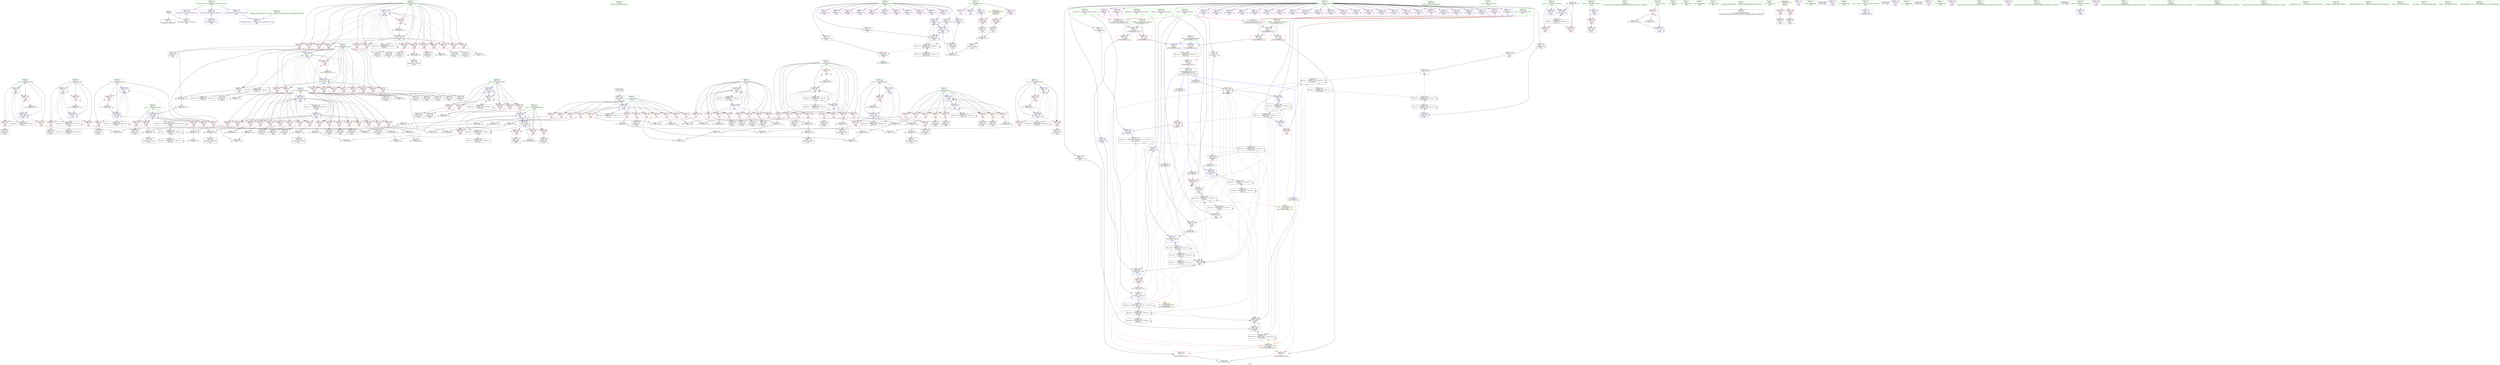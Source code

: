 digraph "SVFG" {
	label="SVFG";

	Node0x5633d54e7760 [shape=record,color=grey,label="{NodeID: 0\nNullPtr}"];
	Node0x5633d54e7760 -> Node0x5633d5524180[style=solid];
	Node0x5633d54e7760 -> Node0x5633d5534660[style=solid];
	Node0x5633d553e210 [shape=record,color=grey,label="{NodeID: 443\n181 = Binary(180, 124, )\n}"];
	Node0x5633d553e210 -> Node0x5633d552e350[style=solid];
	Node0x5633d5536640 [shape=record,color=blue,label="{NodeID: 360\n99\<--504\nj182\<--inc211\nmain\n}"];
	Node0x5633d5536640 -> Node0x5633d55327f0[style=dashed];
	Node0x5633d5536640 -> Node0x5633d55328c0[style=dashed];
	Node0x5633d5536640 -> Node0x5633d5532990[style=dashed];
	Node0x5633d5536640 -> Node0x5633d5532a60[style=dashed];
	Node0x5633d5536640 -> Node0x5633d5532b30[style=dashed];
	Node0x5633d5536640 -> Node0x5633d5536230[style=dashed];
	Node0x5633d5536640 -> Node0x5633d5536640[style=dashed];
	Node0x5633d5536640 -> Node0x5633d5568e90[style=dashed];
	Node0x5633d5532240 [shape=record,color=red,label="{NodeID: 277\n430\<--91\n\<--k95\nmain\n}"];
	Node0x5633d5532240 -> Node0x5633d5522d30[style=solid];
	Node0x5633d5525ff0 [shape=record,color=red,label="{NodeID: 194\n182\<--71\n\<--n\nmain\n}"];
	Node0x5633d5525ff0 -> Node0x5633d552e350[style=solid];
	Node0x5633d5523210 [shape=record,color=black,label="{NodeID: 111\n480\<--479\nidxprom196\<--\nmain\n}"];
	Node0x5633d54f95b0 [shape=record,color=green,label="{NodeID: 28\n62\<--63\nmain\<--main_field_insensitive\n}"];
	Node0x5633d552e050 [shape=record,color=grey,label="{NodeID: 471\n176 = cmp(174, 175, )\n}"];
	Node0x5633d5533900 [shape=record,color=red,label="{NodeID: 305\n396\<--395\n\<--arrayidx143\nmain\n}"];
	Node0x5633d5533900 -> Node0x5633d552f250[style=solid];
	Node0x5633d55276b0 [shape=record,color=red,label="{NodeID: 222\n197\<--77\n\<--l\nmain\n}"];
	Node0x5633d55276b0 -> Node0x5633d553bc90[style=solid];
	Node0x5633d5529160 [shape=record,color=purple,label="{NodeID: 139\n299\<--13\n\<--dp\nmain\n}"];
	Node0x5633d5529160 -> Node0x5633d55357a0[style=solid];
	Node0x5633d5523d10 [shape=record,color=green,label="{NodeID: 56\n553\<--554\nprintf\<--printf_field_insensitive\n}"];
	Node0x5633d553b990 [shape=record,color=grey,label="{NodeID: 416\n321 = Binary(320, 124, )\n}"];
	Node0x5633d553b990 -> Node0x5633d553fb90[style=solid];
	Node0x5633d5535050 [shape=record,color=blue,label="{NodeID: 333\n75\<--244\nj\<--inc51\nmain\n}"];
	Node0x5633d5535050 -> Node0x5633d5526cf0[style=dashed];
	Node0x5633d5535050 -> Node0x5633d5526dc0[style=dashed];
	Node0x5633d5535050 -> Node0x5633d5526e90[style=dashed];
	Node0x5633d5535050 -> Node0x5633d5526f60[style=dashed];
	Node0x5633d5535050 -> Node0x5633d5527030[style=dashed];
	Node0x5633d5535050 -> Node0x5633d5527100[style=dashed];
	Node0x5633d5535050 -> Node0x5633d55271d0[style=dashed];
	Node0x5633d5535050 -> Node0x5633d55272a0[style=dashed];
	Node0x5633d5535050 -> Node0x5633d5534b70[style=dashed];
	Node0x5633d5535050 -> Node0x5633d5535050[style=dashed];
	Node0x5633d5535050 -> Node0x5633d55652c0[style=dashed];
	Node0x5633d5530c50 [shape=record,color=red,label="{NodeID: 250\n473\<--85\n\<--i85\nmain\n}"];
	Node0x5633d5530c50 -> Node0x5633d5523070[style=solid];
	Node0x5633d552a820 [shape=record,color=purple,label="{NodeID: 167\n529\<--13\narrayidx227\<--dp\nmain\n}"];
	Node0x5633d5525490 [shape=record,color=black,label="{NodeID: 84\n280\<--279\nidxprom74\<--\nmain\n}"];
	Node0x5633d54e76d0 [shape=record,color=green,label="{NodeID: 1\n7\<--1\n__dso_handle\<--dummyObj\nGlob }"];
	Node0x5633d553e390 [shape=record,color=grey,label="{NodeID: 444\n556 = Binary(555, 124, )\n}"];
	Node0x5633d553e390 -> Node0x5633d5536cc0[style=solid];
	Node0x5633d5536710 [shape=record,color=blue,label="{NodeID: 361\n85\<--509\ni85\<--inc214\nmain\n}"];
	Node0x5633d5536710 -> Node0x5633d55300f0[style=dashed];
	Node0x5633d5536710 -> Node0x5633d55301c0[style=dashed];
	Node0x5633d5536710 -> Node0x5633d5530290[style=dashed];
	Node0x5633d5536710 -> Node0x5633d5530360[style=dashed];
	Node0x5633d5536710 -> Node0x5633d5530430[style=dashed];
	Node0x5633d5536710 -> Node0x5633d5530500[style=dashed];
	Node0x5633d5536710 -> Node0x5633d55305d0[style=dashed];
	Node0x5633d5536710 -> Node0x5633d55306a0[style=dashed];
	Node0x5633d5536710 -> Node0x5633d5530770[style=dashed];
	Node0x5633d5536710 -> Node0x5633d5530840[style=dashed];
	Node0x5633d5536710 -> Node0x5633d5530910[style=dashed];
	Node0x5633d5536710 -> Node0x5633d55309e0[style=dashed];
	Node0x5633d5536710 -> Node0x5633d5530ab0[style=dashed];
	Node0x5633d5536710 -> Node0x5633d5530b80[style=dashed];
	Node0x5633d5536710 -> Node0x5633d5530c50[style=dashed];
	Node0x5633d5536710 -> Node0x5633d5530d20[style=dashed];
	Node0x5633d5536710 -> Node0x5633d5530df0[style=dashed];
	Node0x5633d5536710 -> Node0x5633d5536710[style=dashed];
	Node0x5633d5536710 -> Node0x5633d5566b90[style=dashed];
	Node0x5633d5532310 [shape=record,color=red,label="{NodeID: 278\n442\<--91\n\<--k95\nmain\n}"];
	Node0x5633d5532310 -> Node0x5633d5522fa0[style=solid];
	Node0x5633d55260c0 [shape=record,color=red,label="{NodeID: 195\n255\<--71\n\<--n\nmain\n}"];
	Node0x5633d55260c0 -> Node0x5633d553c410[style=solid];
	Node0x5633d55232e0 [shape=record,color=black,label="{NodeID: 112\n488\<--487\nidxprom201\<--\nmain\n}"];
	Node0x5633d54f96b0 [shape=record,color=green,label="{NodeID: 29\n65\<--66\nretval\<--retval_field_insensitive\nmain\n}"];
	Node0x5633d54f96b0 -> Node0x5633d552b820[style=solid];
	Node0x5633d54f96b0 -> Node0x5633d5534760[style=solid];
	Node0x5633d552e1d0 [shape=record,color=grey,label="{NodeID: 472\n382 = cmp(381, 112, )\n}"];
	Node0x5633d55339d0 [shape=record,color=red,label="{NodeID: 306\n419\<--418\n\<--arrayidx158\nmain\n}"];
	Node0x5633d55339d0 -> Node0x5633d553f590[style=solid];
	Node0x5633d5527780 [shape=record,color=red,label="{NodeID: 223\n205\<--77\n\<--l\nmain\n}"];
	Node0x5633d5527780 -> Node0x5633d553bf90[style=solid];
	Node0x5633d5529230 [shape=record,color=purple,label="{NodeID: 140\n326\<--13\narrayidx101\<--dp\nmain\n}"];
	Node0x5633d5523e10 [shape=record,color=green,label="{NodeID: 57\n573\<--574\nretval\<--retval_field_insensitive\n_ZSt3minIiERKT_S2_S2_\n}"];
	Node0x5633d5523e10 -> Node0x5633d5533de0[style=solid];
	Node0x5633d5523e10 -> Node0x5633d5536f30[style=solid];
	Node0x5633d5523e10 -> Node0x5633d5537000[style=solid];
	Node0x5633d553bb10 [shape=record,color=grey,label="{NodeID: 417\n369 = Binary(368, 124, )\n}"];
	Node0x5633d553bb10 -> Node0x5633d5535d50[style=solid];
	Node0x5633d5535120 [shape=record,color=blue,label="{NodeID: 334\n73\<--249\ni\<--inc54\nmain\n}"];
	Node0x5633d5535120 -> Node0x5633d5526670[style=dashed];
	Node0x5633d5535120 -> Node0x5633d5526740[style=dashed];
	Node0x5633d5535120 -> Node0x5633d5526810[style=dashed];
	Node0x5633d5535120 -> Node0x5633d55268e0[style=dashed];
	Node0x5633d5535120 -> Node0x5633d55269b0[style=dashed];
	Node0x5633d5535120 -> Node0x5633d5526a80[style=dashed];
	Node0x5633d5535120 -> Node0x5633d5526b50[style=dashed];
	Node0x5633d5535120 -> Node0x5633d5526c20[style=dashed];
	Node0x5633d5535120 -> Node0x5633d5535120[style=dashed];
	Node0x5633d5535120 -> Node0x5633d5555860[style=dashed];
	Node0x5633d5530d20 [shape=record,color=red,label="{NodeID: 251\n487\<--85\n\<--i85\nmain\n}"];
	Node0x5633d5530d20 -> Node0x5633d55232e0[style=solid];
	Node0x5633d552a8f0 [shape=record,color=purple,label="{NodeID: 168\n532\<--13\narrayidx229\<--dp\nmain\n}"];
	Node0x5633d5525560 [shape=record,color=black,label="{NodeID: 85\n325\<--324\nidxprom100\<--\nmain\n}"];
	Node0x5633d54ebeb0 [shape=record,color=green,label="{NodeID: 2\n9\<--1\n\<--dummyObj\nCan only get source location for instruction, argument, global var or function.}"];
	Node0x5633d553e510 [shape=record,color=grey,label="{NodeID: 445\n173 = Binary(171, 172, )\n}"];
	Node0x5633d553e510 -> Node0x5633d553d310[style=solid];
	Node0x5633d55367e0 [shape=record,color=blue,label="{NodeID: 362\n105\<--283\nans\<--\nmain\n}"];
	Node0x5633d55367e0 -> Node0x5633d5532f40[style=dashed];
	Node0x5633d55367e0 -> Node0x5633d5569d90[style=dashed];
	Node0x5633d55367e0 -> Node0x5633d556e390[style=dashed];
	Node0x5633d55323e0 [shape=record,color=red,label="{NodeID: 279\n449\<--91\n\<--k95\nmain\n}"];
	Node0x5633d55323e0 -> Node0x5633d553d490[style=solid];
	Node0x5633d5526190 [shape=record,color=red,label="{NodeID: 196\n262\<--71\n\<--n\nmain\n}"];
	Node0x5633d5526190 -> Node0x5633d553d190[style=solid];
	Node0x5633d55233b0 [shape=record,color=black,label="{NodeID: 113\n491\<--490\nidxprom203\<--\nmain\n}"];
	Node0x5633d54f9780 [shape=record,color=green,label="{NodeID: 30\n67\<--68\n___T\<--___T_field_insensitive\nmain\n}"];
	Node0x5633d54f9780 -> Node0x5633d552b8f0[style=solid];
	Node0x5633d54f9780 -> Node0x5633d5534900[style=solid];
	Node0x5633d552e350 [shape=record,color=grey,label="{NodeID: 473\n183 = cmp(181, 182, )\n}"];
	Node0x5633d5533aa0 [shape=record,color=red,label="{NodeID: 307\n423\<--422\n\<--call160\nmain\n}"];
	Node0x5633d5533aa0 -> Node0x5633d5535ef0[style=solid];
	Node0x5633d5527850 [shape=record,color=red,label="{NodeID: 224\n221\<--77\n\<--l\nmain\n}"];
	Node0x5633d5527850 -> Node0x5633d5524fb0[style=solid];
	Node0x5633d5529300 [shape=record,color=purple,label="{NodeID: 141\n329\<--13\narrayidx103\<--dp\nmain\n}"];
	Node0x5633d5523ee0 [shape=record,color=green,label="{NodeID: 58\n575\<--576\n__a.addr\<--__a.addr_field_insensitive\n_ZSt3minIiERKT_S2_S2_\n}"];
	Node0x5633d5523ee0 -> Node0x5633d5533eb0[style=solid];
	Node0x5633d5523ee0 -> Node0x5633d5533f80[style=solid];
	Node0x5633d5523ee0 -> Node0x5633d5536d90[style=solid];
	Node0x5633d555aa80 [shape=record,color=black,label="{NodeID: 501\nMR_40V_3 = PHI(MR_40V_4, MR_40V_2, )\npts\{102 \}\n}"];
	Node0x5633d555aa80 -> Node0x5633d5536300[style=dashed];
	Node0x5633d555aa80 -> Node0x5633d555aa80[style=dashed];
	Node0x5633d555aa80 -> Node0x5633d5569390[style=dashed];
	Node0x5633d553bc90 [shape=record,color=grey,label="{NodeID: 418\n198 = Binary(196, 197, )\n}"];
	Node0x5633d553bc90 -> Node0x5633d553be10[style=solid];
	Node0x5633d55351f0 [shape=record,color=blue,label="{NodeID: 335\n79\<--112\ni56\<--\nmain\n}"];
	Node0x5633d55351f0 -> Node0x5633d5527ac0[style=dashed];
	Node0x5633d55351f0 -> Node0x5633d5527b90[style=dashed];
	Node0x5633d55351f0 -> Node0x5633d5527c60[style=dashed];
	Node0x5633d55351f0 -> Node0x5633d55356d0[style=dashed];
	Node0x5633d55351f0 -> Node0x5633d5565c90[style=dashed];
	Node0x5633d5530df0 [shape=record,color=red,label="{NodeID: 252\n508\<--85\n\<--i85\nmain\n}"];
	Node0x5633d5530df0 -> Node0x5633d553f410[style=solid];
	Node0x5633d552a9c0 [shape=record,color=purple,label="{NodeID: 169\n535\<--13\narrayidx231\<--dp\nmain\n|{<s0>12}}"];
	Node0x5633d552a9c0:s0 -> Node0x5633d5595d30[style=solid,color=red];
	Node0x5633d5525630 [shape=record,color=black,label="{NodeID: 86\n328\<--327\nidxprom102\<--\nmain\n}"];
	Node0x5633d54ec3c0 [shape=record,color=green,label="{NodeID: 3\n19\<--1\n.str\<--dummyObj\nGlob }"];
	Node0x5633d553e690 [shape=record,color=grey,label="{NodeID: 446\n192 = Binary(191, 124, )\n}"];
	Node0x5633d553e690 -> Node0x5633d5524930[style=solid];
	Node0x5633d55368b0 [shape=record,color=blue,label="{NodeID: 363\n107\<--112\ni216\<--\nmain\n}"];
	Node0x5633d55368b0 -> Node0x5633d5533010[style=dashed];
	Node0x5633d55368b0 -> Node0x5633d55330e0[style=dashed];
	Node0x5633d55368b0 -> Node0x5633d55331b0[style=dashed];
	Node0x5633d55368b0 -> Node0x5633d5536bf0[style=dashed];
	Node0x5633d55368b0 -> Node0x5633d556a290[style=dashed];
	Node0x5633d55324b0 [shape=record,color=red,label="{NodeID: 280\n380\<--95\n\<--l125\nmain\n}"];
	Node0x5633d55324b0 -> Node0x5633d553da90[style=solid];
	Node0x5633d5526260 [shape=record,color=red,label="{NodeID: 197\n269\<--71\n\<--n\nmain\n}"];
	Node0x5633d5526260 -> Node0x5633d553ee10[style=solid];
	Node0x5633d5523480 [shape=record,color=black,label="{NodeID: 114\n494\<--493\nidxprom205\<--\nmain\n}"];
	Node0x5633d54f9850 [shape=record,color=green,label="{NodeID: 31\n69\<--70\ncase_n\<--case_n_field_insensitive\nmain\n}"];
	Node0x5633d54f9850 -> Node0x5633d552b9c0[style=solid];
	Node0x5633d54f9850 -> Node0x5633d552ba90[style=solid];
	Node0x5633d54f9850 -> Node0x5633d5534830[style=solid];
	Node0x5633d54f9850 -> Node0x5633d5536cc0[style=solid];
	Node0x5633d552e4d0 [shape=record,color=grey,label="{NodeID: 474\n155 = cmp(153, 154, )\n}"];
	Node0x5633d5533b70 [shape=record,color=red,label="{NodeID: 308\n446\<--445\n\<--call175\nmain\n}"];
	Node0x5633d5533b70 -> Node0x5633d5535fc0[style=solid];
	Node0x5633d5527920 [shape=record,color=red,label="{NodeID: 225\n232\<--77\n\<--l\nmain\n}"];
	Node0x5633d5527920 -> Node0x5633d5525220[style=solid];
	Node0x5633d55293d0 [shape=record,color=purple,label="{NodeID: 142\n332\<--13\narrayidx105\<--dp\nmain\n|{<s0>8}}"];
	Node0x5633d55293d0:s0 -> Node0x5633d55958b0[style=solid,color=red];
	Node0x5633d5523fb0 [shape=record,color=green,label="{NodeID: 59\n577\<--578\n__b.addr\<--__b.addr_field_insensitive\n_ZSt3minIiERKT_S2_S2_\n}"];
	Node0x5633d5523fb0 -> Node0x5633d5534050[style=solid];
	Node0x5633d5523fb0 -> Node0x5633d5534120[style=solid];
	Node0x5633d5523fb0 -> Node0x5633d5536e60[style=solid];
	Node0x5633d555af80 [shape=record,color=black,label="{NodeID: 502\nMR_42V_3 = PHI(MR_42V_4, MR_42V_2, )\npts\{104 \}\n}"];
	Node0x5633d555af80 -> Node0x5633d5533830[style=dashed];
	Node0x5633d555af80 -> Node0x5633d5533aa0[style=dashed];
	Node0x5633d555af80 -> Node0x5633d5533b70[style=dashed];
	Node0x5633d555af80 -> Node0x5633d5533d10[style=dashed];
	Node0x5633d555af80 -> Node0x5633d555af80[style=dashed];
	Node0x5633d555af80 -> Node0x5633d5561880[style=dashed];
	Node0x5633d555af80 -> Node0x5633d5569890[style=dashed];
	Node0x5633d553be10 [shape=record,color=grey,label="{NodeID: 419\n199 = Binary(198, 124, )\n}"];
	Node0x5633d553be10 -> Node0x5633d5524a00[style=solid];
	Node0x5633d55352c0 [shape=record,color=blue,label="{NodeID: 336\n81\<--112\nj61\<--\nmain\n}"];
	Node0x5633d55352c0 -> Node0x5633d5527d30[style=dashed];
	Node0x5633d55352c0 -> Node0x5633d552fd20[style=dashed];
	Node0x5633d55352c0 -> Node0x5633d552fdb0[style=dashed];
	Node0x5633d55352c0 -> Node0x5633d55352c0[style=dashed];
	Node0x5633d55352c0 -> Node0x5633d5535600[style=dashed];
	Node0x5633d55352c0 -> Node0x5633d5566190[style=dashed];
	Node0x5633d5530ec0 [shape=record,color=red,label="{NodeID: 253\n482\<--87\n\<--cmin\nmain\n}"];
	Node0x5633d5530ec0 -> Node0x5633d553fa10[style=solid];
	Node0x5633d552aa90 [shape=record,color=purple,label="{NodeID: 170\n137\<--16\n\<--s\nmain\n}"];
	Node0x5633d5525700 [shape=record,color=black,label="{NodeID: 87\n331\<--330\nidxprom104\<--\nmain\n}"];
	Node0x5633d54eb6c0 [shape=record,color=green,label="{NodeID: 4\n21\<--1\n.str.1\<--dummyObj\nGlob }"];
	Node0x5633d5555680 [shape=record,color=black,label="{NodeID: 530\nMR_8V_3 = PHI(MR_8V_4, MR_8V_2, )\npts\{70 \}\n}"];
	Node0x5633d5555680 -> Node0x5633d552b9c0[style=dashed];
	Node0x5633d5555680 -> Node0x5633d552ba90[style=dashed];
	Node0x5633d5555680 -> Node0x5633d5536cc0[style=dashed];
	Node0x5633d553e810 [shape=record,color=grey,label="{NodeID: 447\n470 = Binary(469, 124, )\n}"];
	Node0x5633d553e810 -> Node0x5633d552e950[style=solid];
	Node0x5633d5536980 [shape=record,color=blue,label="{NodeID: 364\n109\<--112\nj221\<--\nmain\n}"];
	Node0x5633d5536980 -> Node0x5633d5533280[style=dashed];
	Node0x5633d5536980 -> Node0x5633d5533350[style=dashed];
	Node0x5633d5536980 -> Node0x5633d5533420[style=dashed];
	Node0x5633d5536980 -> Node0x5633d5536980[style=dashed];
	Node0x5633d5536980 -> Node0x5633d5536b20[style=dashed];
	Node0x5633d5536980 -> Node0x5633d556a790[style=dashed];
	Node0x5633d5532580 [shape=record,color=red,label="{NodeID: 281\n385\<--95\n\<--l125\nmain\n}"];
	Node0x5633d5532580 -> Node0x5633d553d790[style=solid];
	Node0x5633d5526330 [shape=record,color=red,label="{NodeID: 198\n304\<--71\n\<--n\nmain\n}"];
	Node0x5633d5526330 -> Node0x5633d553c290[style=solid];
	Node0x5633d5523550 [shape=record,color=black,label="{NodeID: 115\n528\<--527\nidxprom226\<--\nmain\n}"];
	Node0x5633d54f9920 [shape=record,color=green,label="{NodeID: 32\n71\<--72\nn\<--n_field_insensitive\nmain\n}"];
	Node0x5633d54f9920 -> Node0x5633d552bb60[style=solid];
	Node0x5633d54f9920 -> Node0x5633d552bc30[style=solid];
	Node0x5633d54f9920 -> Node0x5633d5525e50[style=solid];
	Node0x5633d54f9920 -> Node0x5633d5525f20[style=solid];
	Node0x5633d54f9920 -> Node0x5633d5525ff0[style=solid];
	Node0x5633d54f9920 -> Node0x5633d55260c0[style=solid];
	Node0x5633d54f9920 -> Node0x5633d5526190[style=solid];
	Node0x5633d54f9920 -> Node0x5633d5526260[style=solid];
	Node0x5633d54f9920 -> Node0x5633d5526330[style=solid];
	Node0x5633d54f9920 -> Node0x5633d5526400[style=solid];
	Node0x5633d54f9920 -> Node0x5633d55264d0[style=solid];
	Node0x5633d54f9920 -> Node0x5633d55265a0[style=solid];
	Node0x5633d54f9920 -> Node0x5633d55349d0[style=solid];
	Node0x5633d556cf90 [shape=record,color=black,label="{NodeID: 558\nMR_52V_10 = PHI(MR_52V_14, MR_52V_9, )\npts\{150000 \}\n|{|<s6>8}}"];
	Node0x5633d556cf90 -> Node0x5633d5533760[style=dashed];
	Node0x5633d556cf90 -> Node0x5633d5533830[style=dashed];
	Node0x5633d556cf90 -> Node0x5633d5535c80[style=dashed];
	Node0x5633d556cf90 -> Node0x5633d555b480[style=dashed];
	Node0x5633d556cf90 -> Node0x5633d5561d80[style=dashed];
	Node0x5633d556cf90 -> Node0x5633d556cf90[style=dashed];
	Node0x5633d556cf90:s6 -> Node0x5633d5571370[style=dashed,color=red];
	Node0x5633d552e650 [shape=record,color=grey,label="{NodeID: 475\n149 = cmp(147, 148, )\n}"];
	Node0x5633d5533c40 [shape=record,color=red,label="{NodeID: 309\n486\<--485\n\<--call200\nmain\n}"];
	Node0x5633d5533c40 -> Node0x5633d55364a0[style=solid];
	Node0x5633d55279f0 [shape=record,color=red,label="{NodeID: 226\n238\<--77\n\<--l\nmain\n}"];
	Node0x5633d55279f0 -> Node0x5633d553dc10[style=solid];
	Node0x5633d55294a0 [shape=record,color=purple,label="{NodeID: 143\n336\<--13\narrayidx108\<--dp\nmain\n}"];
	Node0x5633d5524080 [shape=record,color=green,label="{NodeID: 60\n37\<--598\n_GLOBAL__sub_I_SmileyFace_0_0.cpp\<--_GLOBAL__sub_I_SmileyFace_0_0.cpp_field_insensitive\n}"];
	Node0x5633d5524080 -> Node0x5633d5534560[style=solid];
	Node0x5633d555b480 [shape=record,color=black,label="{NodeID: 503\nMR_52V_8 = PHI(MR_52V_15, MR_52V_7, )\npts\{150000 \}\n|{|<s5>12}}"];
	Node0x5633d555b480 -> Node0x5633d5533d10[style=dashed];
	Node0x5633d555b480 -> Node0x5633d555b480[style=dashed];
	Node0x5633d555b480 -> Node0x5633d5561d80[style=dashed];
	Node0x5633d555b480 -> Node0x5633d556b190[style=dashed];
	Node0x5633d555b480 -> Node0x5633d556cf90[style=dashed];
	Node0x5633d555b480:s5 -> Node0x5633d5571370[style=dashed,color=red];
	Node0x5633d553bf90 [shape=record,color=grey,label="{NodeID: 420\n206 = Binary(204, 205, )\n}"];
	Node0x5633d553bf90 -> Node0x5633d553c110[style=solid];
	Node0x5633d5535390 [shape=record,color=blue,label="{NodeID: 337\n83\<--112\nk\<--\nmain\n}"];
	Node0x5633d5535390 -> Node0x5633d552fe80[style=dashed];
	Node0x5633d5535390 -> Node0x5633d552ff50[style=dashed];
	Node0x5633d5535390 -> Node0x5633d5530020[style=dashed];
	Node0x5633d5535390 -> Node0x5633d5535390[style=dashed];
	Node0x5633d5535390 -> Node0x5633d5535530[style=dashed];
	Node0x5633d5535390 -> Node0x5633d5557880[style=dashed];
	Node0x5633d5530f90 [shape=record,color=red,label="{NodeID: 254\n311\<--89\n\<--j90\nmain\n}"];
	Node0x5633d5530f90 -> Node0x5633d552ef50[style=solid];
	Node0x5633d552ab60 [shape=record,color=purple,label="{NodeID: 171\n139\<--16\n\<--s\nmain\n}"];
	Node0x5633d55257d0 [shape=record,color=black,label="{NodeID: 88\n335\<--334\nidxprom107\<--sub106\nmain\n}"];
	Node0x5633d54eb750 [shape=record,color=green,label="{NodeID: 5\n23\<--1\nstdin\<--dummyObj\nGlob }"];
	Node0x5633d5555770 [shape=record,color=black,label="{NodeID: 531\nMR_10V_2 = PHI(MR_10V_3, MR_10V_1, )\npts\{72 \}\n}"];
	Node0x5633d5555770 -> Node0x5633d55349d0[style=dashed];
	Node0x5633d553e990 [shape=record,color=grey,label="{NodeID: 448\n131 = Binary(130, 132, )\n}"];
	Node0x5633d553e990 -> Node0x5633d5534900[style=solid];
	Node0x5633d5536a50 [shape=record,color=blue,label="{NodeID: 365\n105\<--537\nans\<--\nmain\n}"];
	Node0x5633d5536a50 -> Node0x5633d556e390[style=dashed];
	Node0x5633d5532650 [shape=record,color=red,label="{NodeID: 282\n393\<--95\n\<--l125\nmain\n}"];
	Node0x5633d5532650 -> Node0x5633d55225e0[style=solid];
	Node0x5633d5526400 [shape=record,color=red,label="{NodeID: 199\n516\<--71\n\<--n\nmain\n}"];
	Node0x5633d5526400 -> Node0x5633d553f110[style=solid];
	Node0x5633d5527eb0 [shape=record,color=black,label="{NodeID: 116\n531\<--530\nidxprom228\<--\nmain\n}"];
	Node0x5633d54f99f0 [shape=record,color=green,label="{NodeID: 33\n73\<--74\ni\<--i_field_insensitive\nmain\n}"];
	Node0x5633d54f99f0 -> Node0x5633d5526670[style=solid];
	Node0x5633d54f99f0 -> Node0x5633d5526740[style=solid];
	Node0x5633d54f99f0 -> Node0x5633d5526810[style=solid];
	Node0x5633d54f99f0 -> Node0x5633d55268e0[style=solid];
	Node0x5633d54f99f0 -> Node0x5633d55269b0[style=solid];
	Node0x5633d54f99f0 -> Node0x5633d5526a80[style=solid];
	Node0x5633d54f99f0 -> Node0x5633d5526b50[style=solid];
	Node0x5633d54f99f0 -> Node0x5633d5526c20[style=solid];
	Node0x5633d54f99f0 -> Node0x5633d5534aa0[style=solid];
	Node0x5633d54f99f0 -> Node0x5633d5535120[style=solid];
	Node0x5633d552e7d0 [shape=record,color=grey,label="{NodeID: 476\n169 = cmp(167, 168, )\n}"];
	Node0x5633d5533d10 [shape=record,color=red,label="{NodeID: 310\n537\<--536\n\<--call232\nmain\n}"];
	Node0x5633d5533d10 -> Node0x5633d5536a50[style=solid];
	Node0x5633d5527ac0 [shape=record,color=red,label="{NodeID: 227\n254\<--79\n\<--i56\nmain\n}"];
	Node0x5633d5527ac0 -> Node0x5633d5540310[style=solid];
	Node0x5633d5529570 [shape=record,color=purple,label="{NodeID: 144\n339\<--13\narrayidx110\<--dp\nmain\n}"];
	Node0x5633d5524180 [shape=record,color=black,label="{NodeID: 61\n2\<--3\ndummyVal\<--dummyVal\n}"];
	Node0x5633d553c110 [shape=record,color=grey,label="{NodeID: 421\n207 = Binary(206, 124, )\n}"];
	Node0x5633d553c110 -> Node0x5633d5524ba0[style=solid];
	Node0x5633d5535460 [shape=record,color=blue,label="{NodeID: 338\n281\<--283\narrayidx75\<--\nmain\n}"];
	Node0x5633d5535460 -> Node0x5633d5570190[style=dashed];
	Node0x5633d5531060 [shape=record,color=red,label="{NodeID: 255\n316\<--89\n\<--j90\nmain\n}"];
	Node0x5633d5531060 -> Node0x5633d5535ae0[style=solid];
	Node0x5633d552ac30 [shape=record,color=purple,label="{NodeID: 172\n201\<--16\narrayidx29\<--s\nmain\n}"];
	Node0x5633d552ac30 -> Node0x5633d55335c0[style=solid];
	Node0x5633d55258a0 [shape=record,color=black,label="{NodeID: 89\n338\<--337\nidxprom109\<--\nmain\n}"];
	Node0x5633d54eb7e0 [shape=record,color=green,label="{NodeID: 6\n24\<--1\n.str.2\<--dummyObj\nGlob }"];
	Node0x5633d5555860 [shape=record,color=black,label="{NodeID: 532\nMR_12V_2 = PHI(MR_12V_4, MR_12V_1, )\npts\{74 \}\n}"];
	Node0x5633d5555860 -> Node0x5633d5534aa0[style=dashed];
	Node0x5633d553eb10 [shape=record,color=grey,label="{NodeID: 449\n390 = Binary(389, 124, )\n}"];
	Node0x5633d553eb10 -> Node0x5633d5525d80[style=solid];
	Node0x5633d5536b20 [shape=record,color=blue,label="{NodeID: 366\n109\<--541\nj221\<--inc234\nmain\n}"];
	Node0x5633d5536b20 -> Node0x5633d5533280[style=dashed];
	Node0x5633d5536b20 -> Node0x5633d5533350[style=dashed];
	Node0x5633d5536b20 -> Node0x5633d5533420[style=dashed];
	Node0x5633d5536b20 -> Node0x5633d5536980[style=dashed];
	Node0x5633d5536b20 -> Node0x5633d5536b20[style=dashed];
	Node0x5633d5536b20 -> Node0x5633d556a790[style=dashed];
	Node0x5633d5532720 [shape=record,color=red,label="{NodeID: 283\n409\<--95\n\<--l125\nmain\n}"];
	Node0x5633d5532720 -> Node0x5633d553f290[style=solid];
	Node0x5633d55264d0 [shape=record,color=red,label="{NodeID: 200\n523\<--71\n\<--n\nmain\n}"];
	Node0x5633d55264d0 -> Node0x5633d553cd10[style=solid];
	Node0x5633d5527f80 [shape=record,color=black,label="{NodeID: 117\n534\<--533\nidxprom230\<--\nmain\n}"];
	Node0x5633d5521c80 [shape=record,color=green,label="{NodeID: 34\n75\<--76\nj\<--j_field_insensitive\nmain\n}"];
	Node0x5633d5521c80 -> Node0x5633d5526cf0[style=solid];
	Node0x5633d5521c80 -> Node0x5633d5526dc0[style=solid];
	Node0x5633d5521c80 -> Node0x5633d5526e90[style=solid];
	Node0x5633d5521c80 -> Node0x5633d5526f60[style=solid];
	Node0x5633d5521c80 -> Node0x5633d5527030[style=solid];
	Node0x5633d5521c80 -> Node0x5633d5527100[style=solid];
	Node0x5633d5521c80 -> Node0x5633d55271d0[style=solid];
	Node0x5633d5521c80 -> Node0x5633d55272a0[style=solid];
	Node0x5633d5521c80 -> Node0x5633d5534b70[style=solid];
	Node0x5633d5521c80 -> Node0x5633d5535050[style=solid];
	Node0x5633d552e950 [shape=record,color=grey,label="{NodeID: 477\n471 = cmp(468, 470, )\n}"];
	Node0x5633d5533de0 [shape=record,color=red,label="{NodeID: 311\n593\<--573\n\<--retval\n_ZSt3minIiERKT_S2_S2_\n}"];
	Node0x5633d5533de0 -> Node0x5633d5528120[style=solid];
	Node0x5633d5527b90 [shape=record,color=red,label="{NodeID: 228\n273\<--79\n\<--i56\nmain\n}"];
	Node0x5633d5527b90 -> Node0x5633d55252f0[style=solid];
	Node0x5633d5529640 [shape=record,color=purple,label="{NodeID: 145\n342\<--13\narrayidx112\<--dp\nmain\n}"];
	Node0x5633d5529640 -> Node0x5633d5533760[style=solid];
	Node0x5633d5524280 [shape=record,color=black,label="{NodeID: 62\n48\<--49\n\<--_ZNSt8ios_base4InitD1Ev\nCan only get source location for instruction, argument, global var or function.}"];
	Node0x5633d553c290 [shape=record,color=grey,label="{NodeID: 422\n305 = Binary(304, 124, )\n}"];
	Node0x5633d553c290 -> Node0x5633d5540190[style=solid];
	Node0x5633d5535530 [shape=record,color=blue,label="{NodeID: 339\n83\<--286\nk\<--inc77\nmain\n}"];
	Node0x5633d5535530 -> Node0x5633d552fe80[style=dashed];
	Node0x5633d5535530 -> Node0x5633d552ff50[style=dashed];
	Node0x5633d5535530 -> Node0x5633d5530020[style=dashed];
	Node0x5633d5535530 -> Node0x5633d5535390[style=dashed];
	Node0x5633d5535530 -> Node0x5633d5535530[style=dashed];
	Node0x5633d5535530 -> Node0x5633d5557880[style=dashed];
	Node0x5633d5531130 [shape=record,color=red,label="{NodeID: 256\n327\<--89\n\<--j90\nmain\n}"];
	Node0x5633d5531130 -> Node0x5633d5525630[style=solid];
	Node0x5633d552ad00 [shape=record,color=purple,label="{NodeID: 173\n209\<--16\narrayidx34\<--s\nmain\n}"];
	Node0x5633d552ad00 -> Node0x5633d5533690[style=solid];
	Node0x5633d5525970 [shape=record,color=black,label="{NodeID: 90\n341\<--340\nidxprom111\<--\nmain\n}"];
	Node0x5633d54eb870 [shape=record,color=green,label="{NodeID: 7\n26\<--1\n.str.3\<--dummyObj\nGlob }"];
	Node0x5633d55652c0 [shape=record,color=black,label="{NodeID: 533\nMR_14V_2 = PHI(MR_14V_3, MR_14V_1, )\npts\{76 \}\n}"];
	Node0x5633d55652c0 -> Node0x5633d5534b70[style=dashed];
	Node0x5633d55652c0 -> Node0x5633d55652c0[style=dashed];
	Node0x5633d553ec90 [shape=record,color=grey,label="{NodeID: 450\n462 = Binary(461, 124, )\n}"];
	Node0x5633d553ec90 -> Node0x5633d552ec50[style=solid];
	Node0x5633d5536bf0 [shape=record,color=blue,label="{NodeID: 367\n107\<--546\ni216\<--inc237\nmain\n}"];
	Node0x5633d5536bf0 -> Node0x5633d5533010[style=dashed];
	Node0x5633d5536bf0 -> Node0x5633d55330e0[style=dashed];
	Node0x5633d5536bf0 -> Node0x5633d55331b0[style=dashed];
	Node0x5633d5536bf0 -> Node0x5633d5536bf0[style=dashed];
	Node0x5633d5536bf0 -> Node0x5633d556a290[style=dashed];
	Node0x5633d55327f0 [shape=record,color=red,label="{NodeID: 284\n460\<--99\n\<--j182\nmain\n}"];
	Node0x5633d55327f0 -> Node0x5633d552ec50[style=solid];
	Node0x5633d55265a0 [shape=record,color=red,label="{NodeID: 201\n527\<--71\n\<--n\nmain\n}"];
	Node0x5633d55265a0 -> Node0x5633d5523550[style=solid];
	Node0x5633d5528050 [shape=record,color=black,label="{NodeID: 118\n64\<--559\nmain_ret\<--\nmain\n}"];
	Node0x5633d5521d10 [shape=record,color=green,label="{NodeID: 35\n77\<--78\nl\<--l_field_insensitive\nmain\n}"];
	Node0x5633d5521d10 -> Node0x5633d5527370[style=solid];
	Node0x5633d5521d10 -> Node0x5633d5527440[style=solid];
	Node0x5633d5521d10 -> Node0x5633d5527510[style=solid];
	Node0x5633d5521d10 -> Node0x5633d55275e0[style=solid];
	Node0x5633d5521d10 -> Node0x5633d55276b0[style=solid];
	Node0x5633d5521d10 -> Node0x5633d5527780[style=solid];
	Node0x5633d5521d10 -> Node0x5633d5527850[style=solid];
	Node0x5633d5521d10 -> Node0x5633d5527920[style=solid];
	Node0x5633d5521d10 -> Node0x5633d55279f0[style=solid];
	Node0x5633d5521d10 -> Node0x5633d5534d10[style=solid];
	Node0x5633d5521d10 -> Node0x5633d5534f80[style=solid];
	Node0x5633d552ead0 [shape=record,color=grey,label="{NodeID: 478\n134 = cmp(130, 112, )\n}"];
	Node0x5633d5533eb0 [shape=record,color=red,label="{NodeID: 312\n583\<--575\n\<--__a.addr\n_ZSt3minIiERKT_S2_S2_\n}"];
	Node0x5633d5533eb0 -> Node0x5633d55342c0[style=solid];
	Node0x5633d5527c60 [shape=record,color=red,label="{NodeID: 229\n295\<--79\n\<--i56\nmain\n}"];
	Node0x5633d5527c60 -> Node0x5633d553ce90[style=solid];
	Node0x5633d5529710 [shape=record,color=purple,label="{NodeID: 146\n352\<--13\narrayidx116\<--dp\nmain\n}"];
	Node0x5633d5524380 [shape=record,color=black,label="{NodeID: 63\n116\<--113\ncall\<--\nmain\n}"];
	Node0x5633d553c410 [shape=record,color=grey,label="{NodeID: 423\n256 = Binary(255, 124, )\n}"];
	Node0x5633d553c410 -> Node0x5633d5540310[style=solid];
	Node0x5633d5535600 [shape=record,color=blue,label="{NodeID: 340\n81\<--291\nj61\<--inc80\nmain\n}"];
	Node0x5633d5535600 -> Node0x5633d5527d30[style=dashed];
	Node0x5633d5535600 -> Node0x5633d552fd20[style=dashed];
	Node0x5633d5535600 -> Node0x5633d552fdb0[style=dashed];
	Node0x5633d5535600 -> Node0x5633d55352c0[style=dashed];
	Node0x5633d5535600 -> Node0x5633d5535600[style=dashed];
	Node0x5633d5535600 -> Node0x5633d5566190[style=dashed];
	Node0x5633d5531200 [shape=record,color=red,label="{NodeID: 257\n337\<--89\n\<--j90\nmain\n}"];
	Node0x5633d5531200 -> Node0x5633d55258a0[style=solid];
	Node0x5633d552add0 [shape=record,color=purple,label="{NodeID: 174\n114\<--19\n\<--.str\nmain\n}"];
	Node0x5633d5525a40 [shape=record,color=black,label="{NodeID: 91\n351\<--350\nidxprom115\<--\nmain\n}"];
	Node0x5633d54eb900 [shape=record,color=green,label="{NodeID: 8\n28\<--1\nstdout\<--dummyObj\nGlob }"];
	Node0x5633d5565790 [shape=record,color=black,label="{NodeID: 534\nMR_16V_2 = PHI(MR_16V_3, MR_16V_1, )\npts\{78 \}\n}"];
	Node0x5633d5565790 -> Node0x5633d555ff80[style=dashed];
	Node0x5633d553ee10 [shape=record,color=grey,label="{NodeID: 451\n270 = Binary(269, 124, )\n}"];
	Node0x5633d553ee10 -> Node0x5633d552edd0[style=solid];
	Node0x5633d5536cc0 [shape=record,color=blue,label="{NodeID: 368\n69\<--556\ncase_n\<--inc240\nmain\n}"];
	Node0x5633d5536cc0 -> Node0x5633d5555680[style=dashed];
	Node0x5633d55328c0 [shape=record,color=red,label="{NodeID: 285\n465\<--99\n\<--j182\nmain\n}"];
	Node0x5633d55328c0 -> Node0x5633d5536300[style=solid];
	Node0x5633d5526670 [shape=record,color=red,label="{NodeID: 202\n147\<--73\n\<--i\nmain\n}"];
	Node0x5633d5526670 -> Node0x5633d552e650[style=solid];
	Node0x5633d5528120 [shape=record,color=black,label="{NodeID: 119\n570\<--593\n_ZSt3minIiERKT_S2_S2__ret\<--\n_ZSt3minIiERKT_S2_S2_\n|{<s0>8|<s1>9|<s2>10|<s3>11|<s4>12}}"];
	Node0x5633d5528120:s0 -> Node0x5633d55953c0[style=solid,color=blue];
	Node0x5633d5528120:s1 -> Node0x5633d5595160[style=solid,color=blue];
	Node0x5633d5528120:s2 -> Node0x5633d55954f0[style=solid,color=blue];
	Node0x5633d5528120:s3 -> Node0x5633d5595630[style=solid,color=blue];
	Node0x5633d5528120:s4 -> Node0x5633d5595770[style=solid,color=blue];
	Node0x5633d5521da0 [shape=record,color=green,label="{NodeID: 36\n79\<--80\ni56\<--i56_field_insensitive\nmain\n}"];
	Node0x5633d5521da0 -> Node0x5633d5527ac0[style=solid];
	Node0x5633d5521da0 -> Node0x5633d5527b90[style=solid];
	Node0x5633d5521da0 -> Node0x5633d5527c60[style=solid];
	Node0x5633d5521da0 -> Node0x5633d55351f0[style=solid];
	Node0x5633d5521da0 -> Node0x5633d55356d0[style=solid];
	Node0x5633d5594d00 [shape=record,color=black,label="{NodeID: 645\n126 = PHI()\n}"];
	Node0x5633d556e390 [shape=record,color=black,label="{NodeID: 562\nMR_44V_5 = PHI(MR_44V_6, MR_44V_4, )\npts\{106 \}\n|{|<s5>12}}"];
	Node0x5633d556e390 -> Node0x5633d5532f40[style=dashed];
	Node0x5633d556e390 -> Node0x5633d5533d10[style=dashed];
	Node0x5633d556e390 -> Node0x5633d5536a50[style=dashed];
	Node0x5633d556e390 -> Node0x5633d5569d90[style=dashed];
	Node0x5633d556e390 -> Node0x5633d556e390[style=dashed];
	Node0x5633d556e390:s5 -> Node0x5633d5571450[style=dashed,color=red];
	Node0x5633d552ec50 [shape=record,color=grey,label="{NodeID: 479\n463 = cmp(460, 462, )\n}"];
	Node0x5633d5533f80 [shape=record,color=red,label="{NodeID: 313\n590\<--575\n\<--__a.addr\n_ZSt3minIiERKT_S2_S2_\n}"];
	Node0x5633d5533f80 -> Node0x5633d5537000[style=solid];
	Node0x5633d5527d30 [shape=record,color=red,label="{NodeID: 230\n261\<--81\n\<--j61\nmain\n}"];
	Node0x5633d5527d30 -> Node0x5633d552ded0[style=solid];
	Node0x5633d55297e0 [shape=record,color=purple,label="{NodeID: 147\n355\<--13\narrayidx118\<--dp\nmain\n}"];
	Node0x5633d5524450 [shape=record,color=black,label="{NodeID: 64\n122\<--119\ncall1\<--\nmain\n}"];
	Node0x5633d555c880 [shape=record,color=black,label="{NodeID: 507\nMR_32V_4 = PHI(MR_32V_5, MR_32V_3, )\npts\{94 \}\n}"];
	Node0x5633d555c880 -> Node0x5633d5533c40[style=dashed];
	Node0x5633d555c880 -> Node0x5633d5533d10[style=dashed];
	Node0x5633d555c880 -> Node0x5633d5535bb0[style=dashed];
	Node0x5633d555c880 -> Node0x5633d555c880[style=dashed];
	Node0x5633d555c880 -> Node0x5633d5567f90[style=dashed];
	Node0x5633d553c590 [shape=record,color=grey,label="{NodeID: 424\n214 = Binary(195, 213, )\n}"];
	Node0x5633d553c590 -> Node0x5633d5534de0[style=solid];
	Node0x5633d55356d0 [shape=record,color=blue,label="{NodeID: 341\n79\<--296\ni56\<--inc83\nmain\n}"];
	Node0x5633d55356d0 -> Node0x5633d5527ac0[style=dashed];
	Node0x5633d55356d0 -> Node0x5633d5527b90[style=dashed];
	Node0x5633d55356d0 -> Node0x5633d5527c60[style=dashed];
	Node0x5633d55356d0 -> Node0x5633d55356d0[style=dashed];
	Node0x5633d55356d0 -> Node0x5633d5565c90[style=dashed];
	Node0x5633d55312d0 [shape=record,color=red,label="{NodeID: 258\n353\<--89\n\<--j90\nmain\n}"];
	Node0x5633d55312d0 -> Node0x5633d5525b10[style=solid];
	Node0x5633d552aea0 [shape=record,color=purple,label="{NodeID: 175\n115\<--21\n\<--.str.1\nmain\n}"];
	Node0x5633d5525b10 [shape=record,color=black,label="{NodeID: 92\n354\<--353\nidxprom117\<--\nmain\n}"];
	Node0x5633d54eb990 [shape=record,color=green,label="{NodeID: 9\n29\<--1\n.str.4\<--dummyObj\nGlob }"];
	Node0x5633d5565c90 [shape=record,color=black,label="{NodeID: 535\nMR_18V_2 = PHI(MR_18V_4, MR_18V_1, )\npts\{80 \}\n}"];
	Node0x5633d5565c90 -> Node0x5633d55351f0[style=dashed];
	Node0x5633d553ef90 [shape=record,color=grey,label="{NodeID: 452\n313 = Binary(312, 124, )\n}"];
	Node0x5633d553ef90 -> Node0x5633d552ef50[style=solid];
	Node0x5633d5536d90 [shape=record,color=blue,label="{NodeID: 369\n575\<--571\n__a.addr\<--__a\n_ZSt3minIiERKT_S2_S2_\n}"];
	Node0x5633d5536d90 -> Node0x5633d5533eb0[style=dashed];
	Node0x5633d5536d90 -> Node0x5633d5533f80[style=dashed];
	Node0x5633d5532990 [shape=record,color=red,label="{NodeID: 286\n476\<--99\n\<--j182\nmain\n}"];
	Node0x5633d5532990 -> Node0x5633d5523140[style=solid];
	Node0x5633d5526740 [shape=record,color=red,label="{NodeID: 203\n157\<--73\n\<--i\nmain\n}"];
	Node0x5633d5526740 -> Node0x5633d55245f0[style=solid];
	Node0x5633d55281f0 [shape=record,color=purple,label="{NodeID: 120\n46\<--4\n\<--_ZStL8__ioinit\n__cxx_global_var_init\n}"];
	Node0x5633d5521e30 [shape=record,color=green,label="{NodeID: 37\n81\<--82\nj61\<--j61_field_insensitive\nmain\n}"];
	Node0x5633d5521e30 -> Node0x5633d5527d30[style=solid];
	Node0x5633d5521e30 -> Node0x5633d552fd20[style=solid];
	Node0x5633d5521e30 -> Node0x5633d552fdb0[style=solid];
	Node0x5633d5521e30 -> Node0x5633d55352c0[style=solid];
	Node0x5633d5521e30 -> Node0x5633d5535600[style=solid];
	Node0x5633d5594e00 [shape=record,color=black,label="{NodeID: 646\n47 = PHI()\n}"];
	Node0x5633d552edd0 [shape=record,color=grey,label="{NodeID: 480\n271 = cmp(268, 270, )\n}"];
	Node0x5633d5534050 [shape=record,color=red,label="{NodeID: 314\n581\<--577\n\<--__b.addr\n_ZSt3minIiERKT_S2_S2_\n}"];
	Node0x5633d5534050 -> Node0x5633d55341f0[style=solid];
	Node0x5633d552fd20 [shape=record,color=red,label="{NodeID: 231\n276\<--81\n\<--j61\nmain\n}"];
	Node0x5633d552fd20 -> Node0x5633d55253c0[style=solid];
	Node0x5633d55298b0 [shape=record,color=purple,label="{NodeID: 148\n358\<--13\narrayidx120\<--dp\nmain\n}"];
	Node0x5633d55298b0 -> Node0x5633d5535c80[style=solid];
	Node0x5633d5524520 [shape=record,color=black,label="{NodeID: 65\n143\<--140\nconv\<--call4\nmain\n}"];
	Node0x5633d5524520 -> Node0x5633d55349d0[style=solid];
	Node0x5633d555cd80 [shape=record,color=black,label="{NodeID: 508\nMR_34V_4 = PHI(MR_34V_5, MR_34V_3, )\npts\{96 \}\n}"];
	Node0x5633d555cd80 -> Node0x5633d5535d50[style=dashed];
	Node0x5633d555cd80 -> Node0x5633d555cd80[style=dashed];
	Node0x5633d555cd80 -> Node0x5633d555e680[style=dashed];
	Node0x5633d555cd80 -> Node0x5633d5568490[style=dashed];
	Node0x5633d553c710 [shape=record,color=grey,label="{NodeID: 425\n249 = Binary(248, 124, )\n}"];
	Node0x5633d553c710 -> Node0x5633d5535120[style=solid];
	Node0x5633d55357a0 [shape=record,color=blue,label="{NodeID: 342\n299\<--112\n\<--\nmain\n}"];
	Node0x5633d55357a0 -> Node0x5633d555b480[style=dashed];
	Node0x5633d55313a0 [shape=record,color=red,label="{NodeID: 259\n360\<--89\n\<--j90\nmain\n}"];
	Node0x5633d55313a0 -> Node0x5633d5540010[style=solid];
	Node0x5633d552af70 [shape=record,color=purple,label="{NodeID: 176\n120\<--24\n\<--.str.2\nmain\n}"];
	Node0x5633d5525be0 [shape=record,color=black,label="{NodeID: 93\n357\<--356\nidxprom119\<--\nmain\n}"];
	Node0x5633d54ee830 [shape=record,color=green,label="{NodeID: 10\n31\<--1\n.str.5\<--dummyObj\nGlob }"];
	Node0x5633d5566190 [shape=record,color=black,label="{NodeID: 536\nMR_20V_2 = PHI(MR_20V_3, MR_20V_1, )\npts\{82 \}\n}"];
	Node0x5633d5566190 -> Node0x5633d55352c0[style=dashed];
	Node0x5633d5566190 -> Node0x5633d5566190[style=dashed];
	Node0x5633d553f110 [shape=record,color=grey,label="{NodeID: 453\n517 = Binary(516, 124, )\n}"];
	Node0x5633d553f110 -> Node0x5633d5540790[style=solid];
	Node0x5633d5536e60 [shape=record,color=blue,label="{NodeID: 370\n577\<--572\n__b.addr\<--__b\n_ZSt3minIiERKT_S2_S2_\n}"];
	Node0x5633d5536e60 -> Node0x5633d5534050[style=dashed];
	Node0x5633d5536e60 -> Node0x5633d5534120[style=dashed];
	Node0x5633d5532a60 [shape=record,color=red,label="{NodeID: 287\n490\<--99\n\<--j182\nmain\n}"];
	Node0x5633d5532a60 -> Node0x5633d55233b0[style=solid];
	Node0x5633d5526810 [shape=record,color=red,label="{NodeID: 204\n171\<--73\n\<--i\nmain\n}"];
	Node0x5633d5526810 -> Node0x5633d553e510[style=solid];
	Node0x5633d55282c0 [shape=record,color=purple,label="{NodeID: 121\n159\<--11\narrayidx\<--eq\nmain\n}"];
	Node0x5633d5521ec0 [shape=record,color=green,label="{NodeID: 38\n83\<--84\nk\<--k_field_insensitive\nmain\n}"];
	Node0x5633d5521ec0 -> Node0x5633d552fe80[style=solid];
	Node0x5633d5521ec0 -> Node0x5633d552ff50[style=solid];
	Node0x5633d5521ec0 -> Node0x5633d5530020[style=solid];
	Node0x5633d5521ec0 -> Node0x5633d5535390[style=solid];
	Node0x5633d5521ec0 -> Node0x5633d5535530[style=solid];
	Node0x5633d5594f00 [shape=record,color=black,label="{NodeID: 647\n138 = PHI()\n}"];
	Node0x5633d552ef50 [shape=record,color=grey,label="{NodeID: 481\n314 = cmp(311, 313, )\n}"];
	Node0x5633d5534120 [shape=record,color=red,label="{NodeID: 315\n587\<--577\n\<--__b.addr\n_ZSt3minIiERKT_S2_S2_\n}"];
	Node0x5633d5534120 -> Node0x5633d5536f30[style=solid];
	Node0x5633d552fdb0 [shape=record,color=red,label="{NodeID: 232\n290\<--81\n\<--j61\nmain\n}"];
	Node0x5633d552fdb0 -> Node0x5633d553c890[style=solid];
	Node0x5633d5529980 [shape=record,color=purple,label="{NodeID: 149\n401\<--13\narrayidx146\<--dp\nmain\n}"];
	Node0x5633d55245f0 [shape=record,color=black,label="{NodeID: 66\n158\<--157\nidxprom\<--\nmain\n}"];
	Node0x5633d555d280 [shape=record,color=black,label="{NodeID: 509\nMR_36V_4 = PHI(MR_36V_5, MR_36V_3, )\npts\{98 \}\n}"];
	Node0x5633d555d280 -> Node0x5633d5533830[style=dashed];
	Node0x5633d555d280 -> Node0x5633d5533c40[style=dashed];
	Node0x5633d555d280 -> Node0x5633d5533d10[style=dashed];
	Node0x5633d555d280 -> Node0x5633d5535e20[style=dashed];
	Node0x5633d555d280 -> Node0x5633d555d280[style=dashed];
	Node0x5633d555d280 -> Node0x5633d555eb80[style=dashed];
	Node0x5633d555d280 -> Node0x5633d5568990[style=dashed];
	Node0x5633d553c890 [shape=record,color=grey,label="{NodeID: 426\n291 = Binary(290, 124, )\n}"];
	Node0x5633d553c890 -> Node0x5633d5535600[style=solid];
	Node0x5633d5535870 [shape=record,color=blue,label="{NodeID: 343\n85\<--124\ni85\<--\nmain\n}"];
	Node0x5633d5535870 -> Node0x5633d55300f0[style=dashed];
	Node0x5633d5535870 -> Node0x5633d55301c0[style=dashed];
	Node0x5633d5535870 -> Node0x5633d5530290[style=dashed];
	Node0x5633d5535870 -> Node0x5633d5530360[style=dashed];
	Node0x5633d5535870 -> Node0x5633d5530430[style=dashed];
	Node0x5633d5535870 -> Node0x5633d5530500[style=dashed];
	Node0x5633d5535870 -> Node0x5633d55305d0[style=dashed];
	Node0x5633d5535870 -> Node0x5633d55306a0[style=dashed];
	Node0x5633d5535870 -> Node0x5633d5530770[style=dashed];
	Node0x5633d5535870 -> Node0x5633d5530840[style=dashed];
	Node0x5633d5535870 -> Node0x5633d5530910[style=dashed];
	Node0x5633d5535870 -> Node0x5633d55309e0[style=dashed];
	Node0x5633d5535870 -> Node0x5633d5530ab0[style=dashed];
	Node0x5633d5535870 -> Node0x5633d5530b80[style=dashed];
	Node0x5633d5535870 -> Node0x5633d5530c50[style=dashed];
	Node0x5633d5535870 -> Node0x5633d5530d20[style=dashed];
	Node0x5633d5535870 -> Node0x5633d5530df0[style=dashed];
	Node0x5633d5535870 -> Node0x5633d5536710[style=dashed];
	Node0x5633d5535870 -> Node0x5633d5566b90[style=dashed];
	Node0x5633d5531470 [shape=record,color=red,label="{NodeID: 260\n367\<--89\n\<--j90\nmain\n}"];
	Node0x5633d5531470 -> Node0x5633d553ca10[style=solid];
	Node0x5633d552b040 [shape=record,color=purple,label="{NodeID: 177\n121\<--26\n\<--.str.3\nmain\n}"];
	Node0x5633d5525cb0 [shape=record,color=black,label="{NodeID: 94\n387\<--386\nidxprom137\<--sub136\nmain\n}"];
	Node0x5633d54ee900 [shape=record,color=green,label="{NodeID: 11\n33\<--1\n.str.6\<--dummyObj\nGlob }"];
	Node0x5633d5566690 [shape=record,color=black,label="{NodeID: 537\nMR_22V_2 = PHI(MR_22V_3, MR_22V_1, )\npts\{84 \}\n}"];
	Node0x5633d5566690 -> Node0x5633d5557880[style=dashed];
	Node0x5633d553f290 [shape=record,color=grey,label="{NodeID: 454\n410 = Binary(408, 409, )\n}"];
	Node0x5633d553f290 -> Node0x5633d5522920[style=solid];
	Node0x5633d5536f30 [shape=record,color=blue,label="{NodeID: 371\n573\<--587\nretval\<--\n_ZSt3minIiERKT_S2_S2_\n}"];
	Node0x5633d5536f30 -> Node0x5633d5560980[style=dashed];
	Node0x5633d5532b30 [shape=record,color=red,label="{NodeID: 288\n503\<--99\n\<--j182\nmain\n}"];
	Node0x5633d5532b30 -> Node0x5633d553f710[style=solid];
	Node0x5633d55268e0 [shape=record,color=red,label="{NodeID: 205\n185\<--73\n\<--i\nmain\n}"];
	Node0x5633d55268e0 -> Node0x5633d5524790[style=solid];
	Node0x5633d5528390 [shape=record,color=purple,label="{NodeID: 122\n162\<--11\narrayidx10\<--eq\nmain\n}"];
	Node0x5633d5521f50 [shape=record,color=green,label="{NodeID: 39\n85\<--86\ni85\<--i85_field_insensitive\nmain\n}"];
	Node0x5633d5521f50 -> Node0x5633d55300f0[style=solid];
	Node0x5633d5521f50 -> Node0x5633d55301c0[style=solid];
	Node0x5633d5521f50 -> Node0x5633d5530290[style=solid];
	Node0x5633d5521f50 -> Node0x5633d5530360[style=solid];
	Node0x5633d5521f50 -> Node0x5633d5530430[style=solid];
	Node0x5633d5521f50 -> Node0x5633d5530500[style=solid];
	Node0x5633d5521f50 -> Node0x5633d55305d0[style=solid];
	Node0x5633d5521f50 -> Node0x5633d55306a0[style=solid];
	Node0x5633d5521f50 -> Node0x5633d5530770[style=solid];
	Node0x5633d5521f50 -> Node0x5633d5530840[style=solid];
	Node0x5633d5521f50 -> Node0x5633d5530910[style=solid];
	Node0x5633d5521f50 -> Node0x5633d55309e0[style=solid];
	Node0x5633d5521f50 -> Node0x5633d5530ab0[style=solid];
	Node0x5633d5521f50 -> Node0x5633d5530b80[style=solid];
	Node0x5633d5521f50 -> Node0x5633d5530c50[style=solid];
	Node0x5633d5521f50 -> Node0x5633d5530d20[style=solid];
	Node0x5633d5521f50 -> Node0x5633d5530df0[style=solid];
	Node0x5633d5521f50 -> Node0x5633d5535870[style=solid];
	Node0x5633d5521f50 -> Node0x5633d5536710[style=solid];
	Node0x5633d5595000 [shape=record,color=black,label="{NodeID: 648\n140 = PHI()\n}"];
	Node0x5633d5595000 -> Node0x5633d5524520[style=solid];
	Node0x5633d552f0d0 [shape=record,color=grey,label="{NodeID: 482\n585 = cmp(582, 584, )\n}"];
	Node0x5633d55341f0 [shape=record,color=red,label="{NodeID: 316\n582\<--581\n\<--\n_ZSt3minIiERKT_S2_S2_\n}"];
	Node0x5633d55341f0 -> Node0x5633d552f0d0[style=solid];
	Node0x5633d552fe80 [shape=record,color=red,label="{NodeID: 233\n268\<--83\n\<--k\nmain\n}"];
	Node0x5633d552fe80 -> Node0x5633d552edd0[style=solid];
	Node0x5633d5529a50 [shape=record,color=purple,label="{NodeID: 150\n404\<--13\narrayidx148\<--dp\nmain\n}"];
	Node0x5633d55246c0 [shape=record,color=black,label="{NodeID: 67\n161\<--160\nidxprom9\<--\nmain\n}"];
	Node0x5633d553ca10 [shape=record,color=grey,label="{NodeID: 427\n368 = Binary(366, 367, )\n}"];
	Node0x5633d553ca10 -> Node0x5633d553bb10[style=solid];
	Node0x5633d5535940 [shape=record,color=blue,label="{NodeID: 344\n87\<--283\ncmin\<--\nmain\n}"];
	Node0x5633d5535940 -> Node0x5633d5530ec0[style=dashed];
	Node0x5633d5535940 -> Node0x5633d5533c40[style=dashed];
	Node0x5633d5535940 -> Node0x5633d5533d10[style=dashed];
	Node0x5633d5535940 -> Node0x5633d5535940[style=dashed];
	Node0x5633d5535940 -> Node0x5633d5567090[style=dashed];
	Node0x5633d5535940 -> Node0x5633d556b690[style=dashed];
	Node0x5633d5531540 [shape=record,color=red,label="{NodeID: 261\n371\<--89\n\<--j90\nmain\n}"];
	Node0x5633d5531540 -> Node0x5633d553fe90[style=solid];
	Node0x5633d552b110 [shape=record,color=purple,label="{NodeID: 178\n125\<--29\n\<--.str.4\nmain\n}"];
	Node0x5633d5525d80 [shape=record,color=black,label="{NodeID: 95\n391\<--390\nidxprom140\<--sub139\nmain\n}"];
	Node0x5633d54ee9d0 [shape=record,color=green,label="{NodeID: 12\n36\<--1\n\<--dummyObj\nCan only get source location for instruction, argument, global var or function.}"];
	Node0x5633d5566b90 [shape=record,color=black,label="{NodeID: 538\nMR_24V_2 = PHI(MR_24V_4, MR_24V_1, )\npts\{86 \}\n}"];
	Node0x5633d5566b90 -> Node0x5633d5535870[style=dashed];
	Node0x5633d553f410 [shape=record,color=grey,label="{NodeID: 455\n509 = Binary(508, 124, )\n}"];
	Node0x5633d553f410 -> Node0x5633d5536710[style=solid];
	Node0x5633d5537000 [shape=record,color=blue,label="{NodeID: 372\n573\<--590\nretval\<--\n_ZSt3minIiERKT_S2_S2_\n}"];
	Node0x5633d5537000 -> Node0x5633d5560980[style=dashed];
	Node0x5633d5532c00 [shape=record,color=red,label="{NodeID: 289\n468\<--101\n\<--k187\nmain\n}"];
	Node0x5633d5532c00 -> Node0x5633d552e950[style=solid];
	Node0x5633d55269b0 [shape=record,color=red,label="{NodeID: 206\n196\<--73\n\<--i\nmain\n}"];
	Node0x5633d55269b0 -> Node0x5633d553bc90[style=solid];
	Node0x5633d5528460 [shape=record,color=purple,label="{NodeID: 123\n163\<--11\narrayidx11\<--eq\nmain\n}"];
	Node0x5633d5528460 -> Node0x5633d5534c40[style=solid];
	Node0x5633d5521fe0 [shape=record,color=green,label="{NodeID: 40\n87\<--88\ncmin\<--cmin_field_insensitive\nmain\n|{|<s3>10}}"];
	Node0x5633d5521fe0 -> Node0x5633d5530ec0[style=solid];
	Node0x5633d5521fe0 -> Node0x5633d5535940[style=solid];
	Node0x5633d5521fe0 -> Node0x5633d5535fc0[style=solid];
	Node0x5633d5521fe0:s3 -> Node0x5633d55958b0[style=solid,color=red];
	Node0x5633d5595160 [shape=record,color=black,label="{NodeID: 649\n422 = PHI(570, )\n}"];
	Node0x5633d5595160 -> Node0x5633d5533aa0[style=solid];
	Node0x5633d552f250 [shape=record,color=grey,label="{NodeID: 483\n397 = cmp(396, 112, )\n}"];
	Node0x5633d55342c0 [shape=record,color=red,label="{NodeID: 317\n584\<--583\n\<--\n_ZSt3minIiERKT_S2_S2_\n}"];
	Node0x5633d55342c0 -> Node0x5633d552f0d0[style=solid];
	Node0x5633d552ff50 [shape=record,color=red,label="{NodeID: 234\n279\<--83\n\<--k\nmain\n}"];
	Node0x5633d552ff50 -> Node0x5633d5525490[style=solid];
	Node0x5633d5529b20 [shape=record,color=purple,label="{NodeID: 151\n407\<--13\narrayidx150\<--dp\nmain\n|{<s0>9}}"];
	Node0x5633d5529b20:s0 -> Node0x5633d55958b0[style=solid,color=red];
	Node0x5633d5524790 [shape=record,color=black,label="{NodeID: 68\n186\<--185\nidxprom19\<--\nmain\n}"];
	Node0x5633d553cb90 [shape=record,color=grey,label="{NodeID: 428\n244 = Binary(243, 124, )\n}"];
	Node0x5633d553cb90 -> Node0x5633d5535050[style=solid];
	Node0x5633d5535a10 [shape=record,color=blue,label="{NodeID: 345\n89\<--112\nj90\<--\nmain\n}"];
	Node0x5633d5535a10 -> Node0x5633d5530f90[style=dashed];
	Node0x5633d5535a10 -> Node0x5633d5531060[style=dashed];
	Node0x5633d5535a10 -> Node0x5633d5531130[style=dashed];
	Node0x5633d5535a10 -> Node0x5633d5531200[style=dashed];
	Node0x5633d5535a10 -> Node0x5633d55312d0[style=dashed];
	Node0x5633d5535a10 -> Node0x5633d55313a0[style=dashed];
	Node0x5633d5535a10 -> Node0x5633d5531470[style=dashed];
	Node0x5633d5535a10 -> Node0x5633d5531540[style=dashed];
	Node0x5633d5535a10 -> Node0x5633d5531610[style=dashed];
	Node0x5633d5535a10 -> Node0x5633d55316e0[style=dashed];
	Node0x5633d5535a10 -> Node0x5633d55317b0[style=dashed];
	Node0x5633d5535a10 -> Node0x5633d5531880[style=dashed];
	Node0x5633d5535a10 -> Node0x5633d5531950[style=dashed];
	Node0x5633d5535a10 -> Node0x5633d5531a20[style=dashed];
	Node0x5633d5535a10 -> Node0x5633d5535a10[style=dashed];
	Node0x5633d5535a10 -> Node0x5633d5536160[style=dashed];
	Node0x5633d5535a10 -> Node0x5633d5567590[style=dashed];
	Node0x5633d5531610 [shape=record,color=red,label="{NodeID: 262\n389\<--89\n\<--j90\nmain\n}"];
	Node0x5633d5531610 -> Node0x5633d553eb10[style=solid];
	Node0x5633d552b1e0 [shape=record,color=purple,label="{NodeID: 179\n136\<--31\n\<--.str.5\nmain\n}"];
	Node0x5633d55225e0 [shape=record,color=black,label="{NodeID: 96\n394\<--393\nidxprom142\<--\nmain\n}"];
	Node0x5633d54eeaa0 [shape=record,color=green,label="{NodeID: 13\n112\<--1\n\<--dummyObj\nCan only get source location for instruction, argument, global var or function.}"];
	Node0x5633d5567090 [shape=record,color=black,label="{NodeID: 539\nMR_26V_2 = PHI(MR_26V_3, MR_26V_1, )\npts\{88 \}\n}"];
	Node0x5633d5567090 -> Node0x5633d5533d10[style=dashed];
	Node0x5633d5567090 -> Node0x5633d5535940[style=dashed];
	Node0x5633d5567090 -> Node0x5633d5567090[style=dashed];
	Node0x5633d553f590 [shape=record,color=grey,label="{NodeID: 456\n420 = Binary(419, 124, )\n}"];
	Node0x5633d553f590 -> Node0x5633d5535e20[style=solid];
	Node0x5633d5532cd0 [shape=record,color=red,label="{NodeID: 290\n479\<--101\n\<--k187\nmain\n}"];
	Node0x5633d5532cd0 -> Node0x5633d5523210[style=solid];
	Node0x5633d5526a80 [shape=record,color=red,label="{NodeID: 207\n215\<--73\n\<--i\nmain\n}"];
	Node0x5633d5526a80 -> Node0x5633d5524e10[style=solid];
	Node0x5633d5528530 [shape=record,color=purple,label="{NodeID: 124\n187\<--11\narrayidx20\<--eq\nmain\n}"];
	Node0x5633d5522070 [shape=record,color=green,label="{NodeID: 41\n89\<--90\nj90\<--j90_field_insensitive\nmain\n}"];
	Node0x5633d5522070 -> Node0x5633d5530f90[style=solid];
	Node0x5633d5522070 -> Node0x5633d5531060[style=solid];
	Node0x5633d5522070 -> Node0x5633d5531130[style=solid];
	Node0x5633d5522070 -> Node0x5633d5531200[style=solid];
	Node0x5633d5522070 -> Node0x5633d55312d0[style=solid];
	Node0x5633d5522070 -> Node0x5633d55313a0[style=solid];
	Node0x5633d5522070 -> Node0x5633d5531470[style=solid];
	Node0x5633d5522070 -> Node0x5633d5531540[style=solid];
	Node0x5633d5522070 -> Node0x5633d5531610[style=solid];
	Node0x5633d5522070 -> Node0x5633d55316e0[style=solid];
	Node0x5633d5522070 -> Node0x5633d55317b0[style=solid];
	Node0x5633d5522070 -> Node0x5633d5531880[style=solid];
	Node0x5633d5522070 -> Node0x5633d5531950[style=solid];
	Node0x5633d5522070 -> Node0x5633d5531a20[style=solid];
	Node0x5633d5522070 -> Node0x5633d5535a10[style=solid];
	Node0x5633d5522070 -> Node0x5633d5536160[style=solid];
	Node0x5633d55952f0 [shape=record,color=black,label="{NodeID: 650\n552 = PHI()\n}"];
	Node0x5633d5534390 [shape=record,color=blue,label="{NodeID: 318\n8\<--9\nMAXN\<--\nGlob }"];
	Node0x5633d5530020 [shape=record,color=red,label="{NodeID: 235\n285\<--83\n\<--k\nmain\n}"];
	Node0x5633d5530020 -> Node0x5633d553df10[style=solid];
	Node0x5633d5529bf0 [shape=record,color=purple,label="{NodeID: 152\n412\<--13\narrayidx154\<--dp\nmain\n}"];
	Node0x5633d5524860 [shape=record,color=black,label="{NodeID: 69\n189\<--188\nidxprom21\<--\nmain\n}"];
	Node0x5633d553cd10 [shape=record,color=grey,label="{NodeID: 429\n524 = Binary(523, 124, )\n}"];
	Node0x5633d553cd10 -> Node0x5633d552dd50[style=solid];
	Node0x5633d5535ae0 [shape=record,color=blue,label="{NodeID: 346\n91\<--316\nk95\<--\nmain\n}"];
	Node0x5633d5535ae0 -> Node0x5633d5531af0[style=dashed];
	Node0x5633d5535ae0 -> Node0x5633d5531bc0[style=dashed];
	Node0x5633d5535ae0 -> Node0x5633d5531c90[style=dashed];
	Node0x5633d5535ae0 -> Node0x5633d5531d60[style=dashed];
	Node0x5633d5535ae0 -> Node0x5633d5531e30[style=dashed];
	Node0x5633d5535ae0 -> Node0x5633d5531f00[style=dashed];
	Node0x5633d5535ae0 -> Node0x5633d5531fd0[style=dashed];
	Node0x5633d5535ae0 -> Node0x5633d55320a0[style=dashed];
	Node0x5633d5535ae0 -> Node0x5633d5532170[style=dashed];
	Node0x5633d5535ae0 -> Node0x5633d5532240[style=dashed];
	Node0x5633d5535ae0 -> Node0x5633d5532310[style=dashed];
	Node0x5633d5535ae0 -> Node0x5633d55323e0[style=dashed];
	Node0x5633d5535ae0 -> Node0x5633d5535ae0[style=dashed];
	Node0x5633d5535ae0 -> Node0x5633d5536090[style=dashed];
	Node0x5633d5535ae0 -> Node0x5633d5559180[style=dashed];
	Node0x5633d55316e0 [shape=record,color=red,label="{NodeID: 263\n402\<--89\n\<--j90\nmain\n}"];
	Node0x5633d55316e0 -> Node0x5633d5522780[style=solid];
	Node0x5633d552b2b0 [shape=record,color=purple,label="{NodeID: 180\n551\<--33\n\<--.str.6\nmain\n}"];
	Node0x5633d55226b0 [shape=record,color=black,label="{NodeID: 97\n400\<--399\nidxprom145\<--\nmain\n}"];
	Node0x5633d54eeb70 [shape=record,color=green,label="{NodeID: 14\n124\<--1\n\<--dummyObj\nCan only get source location for instruction, argument, global var or function.}"];
	Node0x5633d5567590 [shape=record,color=black,label="{NodeID: 540\nMR_28V_2 = PHI(MR_28V_3, MR_28V_1, )\npts\{90 \}\n}"];
	Node0x5633d5567590 -> Node0x5633d5535a10[style=dashed];
	Node0x5633d5567590 -> Node0x5633d5567590[style=dashed];
	Node0x5633d553f710 [shape=record,color=grey,label="{NodeID: 457\n504 = Binary(503, 124, )\n}"];
	Node0x5633d553f710 -> Node0x5633d5536640[style=solid];
	Node0x5633d5532da0 [shape=record,color=red,label="{NodeID: 291\n493\<--101\n\<--k187\nmain\n}"];
	Node0x5633d5532da0 -> Node0x5633d5523480[style=solid];
	Node0x5633d5526b50 [shape=record,color=red,label="{NodeID: 208\n226\<--73\n\<--i\nmain\n}"];
	Node0x5633d5526b50 -> Node0x5633d5525080[style=solid];
	Node0x5633d5528600 [shape=record,color=purple,label="{NodeID: 125\n190\<--11\narrayidx22\<--eq\nmain\n}"];
	Node0x5633d5522100 [shape=record,color=green,label="{NodeID: 42\n91\<--92\nk95\<--k95_field_insensitive\nmain\n}"];
	Node0x5633d5522100 -> Node0x5633d5531af0[style=solid];
	Node0x5633d5522100 -> Node0x5633d5531bc0[style=solid];
	Node0x5633d5522100 -> Node0x5633d5531c90[style=solid];
	Node0x5633d5522100 -> Node0x5633d5531d60[style=solid];
	Node0x5633d5522100 -> Node0x5633d5531e30[style=solid];
	Node0x5633d5522100 -> Node0x5633d5531f00[style=solid];
	Node0x5633d5522100 -> Node0x5633d5531fd0[style=solid];
	Node0x5633d5522100 -> Node0x5633d55320a0[style=solid];
	Node0x5633d5522100 -> Node0x5633d5532170[style=solid];
	Node0x5633d5522100 -> Node0x5633d5532240[style=solid];
	Node0x5633d5522100 -> Node0x5633d5532310[style=solid];
	Node0x5633d5522100 -> Node0x5633d55323e0[style=solid];
	Node0x5633d5522100 -> Node0x5633d5535ae0[style=solid];
	Node0x5633d5522100 -> Node0x5633d5536090[style=solid];
	Node0x5633d55953c0 [shape=record,color=black,label="{NodeID: 651\n346 = PHI(570, )\n}"];
	Node0x5633d55953c0 -> Node0x5633d5533830[style=solid];
	Node0x5633d5570190 [shape=record,color=black,label="{NodeID: 568\nMR_52V_5 = PHI(MR_52V_6, MR_52V_4, )\npts\{150000 \}\n}"];
	Node0x5633d5570190 -> Node0x5633d5535460[style=dashed];
	Node0x5633d5570190 -> Node0x5633d5557d80[style=dashed];
	Node0x5633d5570190 -> Node0x5633d5570190[style=dashed];
	Node0x5633d5534460 [shape=record,color=blue,label="{NodeID: 319\n602\<--36\nllvm.global_ctors_0\<--\nGlob }"];
	Node0x5633d55300f0 [shape=record,color=red,label="{NodeID: 236\n303\<--85\n\<--i85\nmain\n}"];
	Node0x5633d55300f0 -> Node0x5633d5540190[style=solid];
	Node0x5633d5529cc0 [shape=record,color=purple,label="{NodeID: 153\n415\<--13\narrayidx156\<--dp\nmain\n}"];
	Node0x5633d5524930 [shape=record,color=black,label="{NodeID: 70\n193\<--192\nidxprom24\<--sub23\nmain\n}"];
	Node0x5633d555e680 [shape=record,color=black,label="{NodeID: 513\nMR_34V_7 = PHI(MR_34V_6, MR_34V_5, MR_34V_5, )\npts\{96 \}\n}"];
	Node0x5633d555e680 -> Node0x5633d5535d50[style=dashed];
	Node0x5633d555e680 -> Node0x5633d555cd80[style=dashed];
	Node0x5633d555e680 -> Node0x5633d555e680[style=dashed];
	Node0x5633d553ce90 [shape=record,color=grey,label="{NodeID: 430\n296 = Binary(295, 124, )\n}"];
	Node0x5633d553ce90 -> Node0x5633d55356d0[style=solid];
	Node0x5633d5535bb0 [shape=record,color=blue,label="{NodeID: 347\n93\<--344\nref.tmp\<--add113\nmain\n|{|<s5>8}}"];
	Node0x5633d5535bb0 -> Node0x5633d5533830[style=dashed];
	Node0x5633d5535bb0 -> Node0x5633d5533aa0[style=dashed];
	Node0x5633d5535bb0 -> Node0x5633d5533b70[style=dashed];
	Node0x5633d5535bb0 -> Node0x5633d5535bb0[style=dashed];
	Node0x5633d5535bb0 -> Node0x5633d555c880[style=dashed];
	Node0x5633d5535bb0:s5 -> Node0x5633d5571530[style=dashed,color=red];
	Node0x5633d55317b0 [shape=record,color=red,label="{NodeID: 264\n413\<--89\n\<--j90\nmain\n}"];
	Node0x5633d55317b0 -> Node0x5633d55229f0[style=solid];
	Node0x5633d552b380 [shape=record,color=purple,label="{NodeID: 181\n602\<--35\nllvm.global_ctors_0\<--llvm.global_ctors\nGlob }"];
	Node0x5633d552b380 -> Node0x5633d5534460[style=solid];
	Node0x5633d5522780 [shape=record,color=black,label="{NodeID: 98\n403\<--402\nidxprom147\<--\nmain\n}"];
	Node0x5633d54eec40 [shape=record,color=green,label="{NodeID: 15\n132\<--1\n\<--dummyObj\nCan only get source location for instruction, argument, global var or function.}"];
	Node0x5633d5567a90 [shape=record,color=black,label="{NodeID: 541\nMR_30V_2 = PHI(MR_30V_3, MR_30V_1, )\npts\{92 \}\n}"];
	Node0x5633d5567a90 -> Node0x5633d5559180[style=dashed];
	Node0x5633d553f890 [shape=record,color=grey,label="{NodeID: 458\n499 = Binary(498, 124, )\n}"];
	Node0x5633d553f890 -> Node0x5633d5536570[style=solid];
	Node0x5633d5532e70 [shape=record,color=red,label="{NodeID: 292\n498\<--101\n\<--k187\nmain\n}"];
	Node0x5633d5532e70 -> Node0x5633d553f890[style=solid];
	Node0x5633d5526c20 [shape=record,color=red,label="{NodeID: 209\n248\<--73\n\<--i\nmain\n}"];
	Node0x5633d5526c20 -> Node0x5633d553c710[style=solid];
	Node0x5633d55286d0 [shape=record,color=purple,label="{NodeID: 126\n194\<--11\narrayidx25\<--eq\nmain\n}"];
	Node0x5633d55286d0 -> Node0x5633d55334f0[style=solid];
	Node0x5633d55221d0 [shape=record,color=green,label="{NodeID: 43\n93\<--94\nref.tmp\<--ref.tmp_field_insensitive\nmain\n|{|<s1>8}}"];
	Node0x5633d55221d0 -> Node0x5633d5535bb0[style=solid];
	Node0x5633d55221d0:s1 -> Node0x5633d5595d30[style=solid,color=red];
	Node0x5633d55954f0 [shape=record,color=black,label="{NodeID: 652\n445 = PHI(570, )\n}"];
	Node0x5633d55954f0 -> Node0x5633d5533b70[style=solid];
	Node0x5633d5534560 [shape=record,color=blue,label="{NodeID: 320\n603\<--37\nllvm.global_ctors_1\<--_GLOBAL__sub_I_SmileyFace_0_0.cpp\nGlob }"];
	Node0x5633d55301c0 [shape=record,color=red,label="{NodeID: 237\n312\<--85\n\<--i85\nmain\n}"];
	Node0x5633d55301c0 -> Node0x5633d553ef90[style=solid];
	Node0x5633d5529d90 [shape=record,color=purple,label="{NodeID: 154\n418\<--13\narrayidx158\<--dp\nmain\n}"];
	Node0x5633d5529d90 -> Node0x5633d55339d0[style=solid];
	Node0x5633d5524a00 [shape=record,color=black,label="{NodeID: 71\n200\<--199\nidxprom28\<--sub27\nmain\n}"];
	Node0x5633d555eb80 [shape=record,color=black,label="{NodeID: 514\nMR_36V_8 = PHI(MR_36V_7, MR_36V_5, MR_36V_5, )\npts\{98 \}\n}"];
	Node0x5633d555eb80 -> Node0x5633d5533830[style=dashed];
	Node0x5633d555eb80 -> Node0x5633d5533b70[style=dashed];
	Node0x5633d555eb80 -> Node0x5633d5535e20[style=dashed];
	Node0x5633d555eb80 -> Node0x5633d555d280[style=dashed];
	Node0x5633d555eb80 -> Node0x5633d555eb80[style=dashed];
	Node0x5633d553d010 [shape=record,color=grey,label="{NodeID: 431\n455 = Binary(454, 124, )\n}"];
	Node0x5633d553d010 -> Node0x5633d5536160[style=solid];
	Node0x5633d5535c80 [shape=record,color=blue,label="{NodeID: 348\n358\<--349\narrayidx120\<--\nmain\n|{|<s4>9}}"];
	Node0x5633d5535c80 -> Node0x5633d55339d0[style=dashed];
	Node0x5633d5535c80 -> Node0x5633d5533aa0[style=dashed];
	Node0x5633d5535c80 -> Node0x5633d5535ef0[style=dashed];
	Node0x5633d5535c80 -> Node0x5633d555f080[style=dashed];
	Node0x5633d5535c80:s4 -> Node0x5633d5571370[style=dashed,color=red];
	Node0x5633d5531880 [shape=record,color=red,label="{NodeID: 265\n427\<--89\n\<--j90\nmain\n}"];
	Node0x5633d5531880 -> Node0x5633d5522c60[style=solid];
	Node0x5633d552b480 [shape=record,color=purple,label="{NodeID: 182\n603\<--35\nllvm.global_ctors_1\<--llvm.global_ctors\nGlob }"];
	Node0x5633d552b480 -> Node0x5633d5534560[style=solid];
	Node0x5633d5522850 [shape=record,color=black,label="{NodeID: 99\n406\<--405\nidxprom149\<--\nmain\n}"];
	Node0x5633d54eed10 [shape=record,color=green,label="{NodeID: 16\n283\<--1\n\<--dummyObj\nCan only get source location for instruction, argument, global var or function.}"];
	Node0x5633d5567f90 [shape=record,color=black,label="{NodeID: 542\nMR_32V_2 = PHI(MR_32V_3, MR_32V_1, )\npts\{94 \}\n}"];
	Node0x5633d5567f90 -> Node0x5633d5533d10[style=dashed];
	Node0x5633d5567f90 -> Node0x5633d555c880[style=dashed];
	Node0x5633d5567f90 -> Node0x5633d5567f90[style=dashed];
	Node0x5633d553fa10 [shape=record,color=grey,label="{NodeID: 459\n483 = Binary(482, 124, )\n}"];
	Node0x5633d553fa10 -> Node0x5633d55363d0[style=solid];
	Node0x5633d5532f40 [shape=record,color=red,label="{NodeID: 293\n550\<--105\n\<--ans\nmain\n}"];
	Node0x5633d5526cf0 [shape=record,color=red,label="{NodeID: 210\n153\<--75\n\<--j\nmain\n}"];
	Node0x5633d5526cf0 -> Node0x5633d552e4d0[style=solid];
	Node0x5633d55287a0 [shape=record,color=purple,label="{NodeID: 127\n217\<--11\narrayidx39\<--eq\nmain\n}"];
	Node0x5633d55222a0 [shape=record,color=green,label="{NodeID: 44\n95\<--96\nl125\<--l125_field_insensitive\nmain\n}"];
	Node0x5633d55222a0 -> Node0x5633d55324b0[style=solid];
	Node0x5633d55222a0 -> Node0x5633d5532580[style=solid];
	Node0x5633d55222a0 -> Node0x5633d5532650[style=solid];
	Node0x5633d55222a0 -> Node0x5633d5532720[style=solid];
	Node0x5633d55222a0 -> Node0x5633d5535d50[style=solid];
	Node0x5633d5595630 [shape=record,color=black,label="{NodeID: 653\n485 = PHI(570, )\n}"];
	Node0x5633d5595630 -> Node0x5633d5533c40[style=solid];
	Node0x5633d5534660 [shape=record,color=blue, style = dotted,label="{NodeID: 321\n604\<--3\nllvm.global_ctors_2\<--dummyVal\nGlob }"];
	Node0x5633d5530290 [shape=record,color=red,label="{NodeID: 238\n320\<--85\n\<--i85\nmain\n}"];
	Node0x5633d5530290 -> Node0x5633d553b990[style=solid];
	Node0x5633d5529e60 [shape=record,color=purple,label="{NodeID: 155\n426\<--13\narrayidx162\<--dp\nmain\n}"];
	Node0x5633d5524ad0 [shape=record,color=black,label="{NodeID: 72\n203\<--202\nconv30\<--\nmain\n}"];
	Node0x5633d5524ad0 -> Node0x5633d5540610[style=solid];
	Node0x5633d555f080 [shape=record,color=black,label="{NodeID: 515\nMR_52V_14 = PHI(MR_52V_13, MR_52V_11, MR_52V_11, )\npts\{150000 \}\n|{|<s2>10}}"];
	Node0x5633d555f080 -> Node0x5633d5533b70[style=dashed];
	Node0x5633d555f080 -> Node0x5633d556cf90[style=dashed];
	Node0x5633d555f080:s2 -> Node0x5633d5571370[style=dashed,color=red];
	Node0x5633d553d190 [shape=record,color=grey,label="{NodeID: 432\n263 = Binary(262, 124, )\n}"];
	Node0x5633d553d190 -> Node0x5633d552ded0[style=solid];
	Node0x5633d5535d50 [shape=record,color=blue,label="{NodeID: 349\n95\<--369\nl125\<--add127\nmain\n}"];
	Node0x5633d5535d50 -> Node0x5633d55324b0[style=dashed];
	Node0x5633d5535d50 -> Node0x5633d5532580[style=dashed];
	Node0x5633d5535d50 -> Node0x5633d5532650[style=dashed];
	Node0x5633d5535d50 -> Node0x5633d5532720[style=dashed];
	Node0x5633d5535d50 -> Node0x5633d555e680[style=dashed];
	Node0x5633d5531950 [shape=record,color=red,label="{NodeID: 266\n439\<--89\n\<--j90\nmain\n}"];
	Node0x5633d5531950 -> Node0x5633d5522ed0[style=solid];
	Node0x5633d552b580 [shape=record,color=purple,label="{NodeID: 183\n604\<--35\nllvm.global_ctors_2\<--llvm.global_ctors\nGlob }"];
	Node0x5633d552b580 -> Node0x5633d5534660[style=solid];
	Node0x5633d5522920 [shape=record,color=black,label="{NodeID: 100\n411\<--410\nidxprom153\<--sub152\nmain\n}"];
	Node0x5633d54eede0 [shape=record,color=green,label="{NodeID: 17\n376\<--1\n\<--dummyObj\nCan only get source location for instruction, argument, global var or function.}"];
	Node0x5633d5568490 [shape=record,color=black,label="{NodeID: 543\nMR_34V_2 = PHI(MR_34V_3, MR_34V_1, )\npts\{96 \}\n}"];
	Node0x5633d5568490 -> Node0x5633d555cd80[style=dashed];
	Node0x5633d5568490 -> Node0x5633d5568490[style=dashed];
	Node0x5633d553fb90 [shape=record,color=grey,label="{NodeID: 460\n322 = cmp(319, 321, )\n}"];
	Node0x5633d5533010 [shape=record,color=red,label="{NodeID: 294\n515\<--107\n\<--i216\nmain\n}"];
	Node0x5633d5533010 -> Node0x5633d5540790[style=solid];
	Node0x5633d5526dc0 [shape=record,color=red,label="{NodeID: 211\n160\<--75\n\<--j\nmain\n}"];
	Node0x5633d5526dc0 -> Node0x5633d55246c0[style=solid];
	Node0x5633d5528870 [shape=record,color=purple,label="{NodeID: 128\n220\<--11\narrayidx41\<--eq\nmain\n}"];
	Node0x5633d5522370 [shape=record,color=green,label="{NodeID: 45\n97\<--98\nref.tmp151\<--ref.tmp151_field_insensitive\nmain\n|{|<s1>9}}"];
	Node0x5633d5522370 -> Node0x5633d5535e20[style=solid];
	Node0x5633d5522370:s1 -> Node0x5633d5595d30[style=solid,color=red];
	Node0x5633d5595770 [shape=record,color=black,label="{NodeID: 654\n536 = PHI(570, )\n}"];
	Node0x5633d5595770 -> Node0x5633d5533d10[style=solid];
	Node0x5633d5534760 [shape=record,color=blue,label="{NodeID: 322\n65\<--112\nretval\<--\nmain\n}"];
	Node0x5633d5534760 -> Node0x5633d552b820[style=dashed];
	Node0x5633d5530360 [shape=record,color=red,label="{NodeID: 239\n324\<--85\n\<--i85\nmain\n}"];
	Node0x5633d5530360 -> Node0x5633d5525560[style=solid];
	Node0x5633d5529f30 [shape=record,color=purple,label="{NodeID: 156\n429\<--13\narrayidx164\<--dp\nmain\n}"];
	Node0x5633d5524ba0 [shape=record,color=black,label="{NodeID: 73\n208\<--207\nidxprom33\<--sub32\nmain\n}"];
	Node0x5633d553d310 [shape=record,color=grey,label="{NodeID: 433\n174 = Binary(173, 124, )\n}"];
	Node0x5633d553d310 -> Node0x5633d552e050[style=solid];
	Node0x5633d5535e20 [shape=record,color=blue,label="{NodeID: 350\n97\<--420\nref.tmp151\<--add159\nmain\n|{|<s2>9}}"];
	Node0x5633d5535e20 -> Node0x5633d5533aa0[style=dashed];
	Node0x5633d5535e20 -> Node0x5633d555eb80[style=dashed];
	Node0x5633d5535e20:s2 -> Node0x5633d5571530[style=dashed,color=red];
	Node0x5633d5531a20 [shape=record,color=red,label="{NodeID: 267\n454\<--89\n\<--j90\nmain\n}"];
	Node0x5633d5531a20 -> Node0x5633d553d010[style=solid];
	Node0x5633d552b680 [shape=record,color=red,label="{NodeID: 184\n113\<--23\n\<--stdin\nmain\n}"];
	Node0x5633d552b680 -> Node0x5633d5524380[style=solid];
	Node0x5633d55229f0 [shape=record,color=black,label="{NodeID: 101\n414\<--413\nidxprom155\<--\nmain\n}"];
	Node0x5633d54eeee0 [shape=record,color=green,label="{NodeID: 18\n4\<--6\n_ZStL8__ioinit\<--_ZStL8__ioinit_field_insensitive\nGlob }"];
	Node0x5633d54eeee0 -> Node0x5633d55281f0[style=solid];
	Node0x5633d5568990 [shape=record,color=black,label="{NodeID: 544\nMR_36V_2 = PHI(MR_36V_3, MR_36V_1, )\npts\{98 \}\n}"];
	Node0x5633d5568990 -> Node0x5633d5533d10[style=dashed];
	Node0x5633d5568990 -> Node0x5633d555d280[style=dashed];
	Node0x5633d5568990 -> Node0x5633d5568990[style=dashed];
	Node0x5633d553fd10 [shape=record,color=grey,label="{NodeID: 461\n375 = cmp(374, 376, )\n}"];
	Node0x5633d55330e0 [shape=record,color=red,label="{NodeID: 295\n530\<--107\n\<--i216\nmain\n}"];
	Node0x5633d55330e0 -> Node0x5633d5527eb0[style=solid];
	Node0x5633d5526e90 [shape=record,color=red,label="{NodeID: 212\n178\<--75\n\<--j\nmain\n}"];
	Node0x5633d5526e90 -> Node0x5633d553d610[style=solid];
	Node0x5633d5528940 [shape=record,color=purple,label="{NodeID: 129\n223\<--11\narrayidx43\<--eq\nmain\n}"];
	Node0x5633d5528940 -> Node0x5633d5534de0[style=solid];
	Node0x5633d5522440 [shape=record,color=green,label="{NodeID: 46\n99\<--100\nj182\<--j182_field_insensitive\nmain\n}"];
	Node0x5633d5522440 -> Node0x5633d55327f0[style=solid];
	Node0x5633d5522440 -> Node0x5633d55328c0[style=solid];
	Node0x5633d5522440 -> Node0x5633d5532990[style=solid];
	Node0x5633d5522440 -> Node0x5633d5532a60[style=solid];
	Node0x5633d5522440 -> Node0x5633d5532b30[style=solid];
	Node0x5633d5522440 -> Node0x5633d5536230[style=solid];
	Node0x5633d5522440 -> Node0x5633d5536640[style=solid];
	Node0x5633d55958b0 [shape=record,color=black,label="{NodeID: 655\n571 = PHI(332, 407, 87, 481, 105, )\n0th arg _ZSt3minIiERKT_S2_S2_ }"];
	Node0x5633d55958b0 -> Node0x5633d5536d90[style=solid];
	Node0x5633d5571370 [shape=record,color=yellow,style=double,label="{NodeID: 572\n52V_1 = ENCHI(MR_52V_0)\npts\{150000 \}\nFun[_ZSt3minIiERKT_S2_S2_]}"];
	Node0x5633d5571370 -> Node0x5633d55341f0[style=dashed];
	Node0x5633d5571370 -> Node0x5633d55342c0[style=dashed];
	Node0x5633d5534830 [shape=record,color=blue,label="{NodeID: 323\n69\<--124\ncase_n\<--\nmain\n}"];
	Node0x5633d5534830 -> Node0x5633d5555680[style=dashed];
	Node0x5633d5530430 [shape=record,color=red,label="{NodeID: 240\n333\<--85\n\<--i85\nmain\n}"];
	Node0x5633d5530430 -> Node0x5633d552db80[style=solid];
	Node0x5633d552a000 [shape=record,color=purple,label="{NodeID: 157\n432\<--13\narrayidx166\<--dp\nmain\n}"];
	Node0x5633d552a000 -> Node0x5633d5535ef0[style=solid];
	Node0x5633d5524c70 [shape=record,color=black,label="{NodeID: 74\n211\<--210\nconv35\<--\nmain\n}"];
	Node0x5633d5524c70 -> Node0x5633d5540610[style=solid];
	Node0x5633d553d490 [shape=record,color=grey,label="{NodeID: 434\n450 = Binary(449, 124, )\n}"];
	Node0x5633d553d490 -> Node0x5633d5536090[style=solid];
	Node0x5633d5535ef0 [shape=record,color=blue,label="{NodeID: 351\n432\<--423\narrayidx166\<--\nmain\n}"];
	Node0x5633d5535ef0 -> Node0x5633d555f080[style=dashed];
	Node0x5633d5531af0 [shape=record,color=red,label="{NodeID: 268\n319\<--91\n\<--k95\nmain\n}"];
	Node0x5633d5531af0 -> Node0x5633d553fb90[style=solid];
	Node0x5633d552b750 [shape=record,color=red,label="{NodeID: 185\n119\<--28\n\<--stdout\nmain\n}"];
	Node0x5633d552b750 -> Node0x5633d5524450[style=solid];
	Node0x5633d5522ac0 [shape=record,color=black,label="{NodeID: 102\n417\<--416\nidxprom157\<--\nmain\n}"];
	Node0x5633d54f8cb0 [shape=record,color=green,label="{NodeID: 19\n8\<--10\nMAXN\<--MAXN_field_insensitive\nGlob }"];
	Node0x5633d54f8cb0 -> Node0x5633d5534390[style=solid];
	Node0x5633d5568e90 [shape=record,color=black,label="{NodeID: 545\nMR_38V_2 = PHI(MR_38V_3, MR_38V_1, )\npts\{100 \}\n}"];
	Node0x5633d5568e90 -> Node0x5633d5536230[style=dashed];
	Node0x5633d5568e90 -> Node0x5633d5568e90[style=dashed];
	Node0x5633d553fe90 [shape=record,color=grey,label="{NodeID: 462\n372 = cmp(371, 124, )\n}"];
	Node0x5633d55331b0 [shape=record,color=red,label="{NodeID: 296\n545\<--107\n\<--i216\nmain\n}"];
	Node0x5633d55331b0 -> Node0x5633d553dd90[style=solid];
	Node0x5633d5526f60 [shape=record,color=red,label="{NodeID: 213\n188\<--75\n\<--j\nmain\n}"];
	Node0x5633d5526f60 -> Node0x5633d5524860[style=solid];
	Node0x5633d5528a10 [shape=record,color=purple,label="{NodeID: 130\n228\<--11\narrayidx45\<--eq\nmain\n}"];
	Node0x5633d5522510 [shape=record,color=green,label="{NodeID: 47\n101\<--102\nk187\<--k187_field_insensitive\nmain\n}"];
	Node0x5633d5522510 -> Node0x5633d5532c00[style=solid];
	Node0x5633d5522510 -> Node0x5633d5532cd0[style=solid];
	Node0x5633d5522510 -> Node0x5633d5532da0[style=solid];
	Node0x5633d5522510 -> Node0x5633d5532e70[style=solid];
	Node0x5633d5522510 -> Node0x5633d5536300[style=solid];
	Node0x5633d5522510 -> Node0x5633d5536570[style=solid];
	Node0x5633d5595d30 [shape=record,color=black,label="{NodeID: 656\n572 = PHI(93, 97, 444, 103, 535, )\n1st arg _ZSt3minIiERKT_S2_S2_ }"];
	Node0x5633d5595d30 -> Node0x5633d5536e60[style=solid];
	Node0x5633d5571450 [shape=record,color=yellow,style=double,label="{NodeID: 573\n63V_1 = ENCHI(MR_63V_0)\npts\{88 106 \}\nFun[_ZSt3minIiERKT_S2_S2_]}"];
	Node0x5633d5571450 -> Node0x5633d55342c0[style=dashed];
	Node0x5633d5534900 [shape=record,color=blue,label="{NodeID: 324\n67\<--131\n___T\<--dec\nmain\n}"];
	Node0x5633d5534900 -> Node0x5633d552b8f0[style=dashed];
	Node0x5633d5534900 -> Node0x5633d5534900[style=dashed];
	Node0x5633d5530500 [shape=record,color=red,label="{NodeID: 241\n350\<--85\n\<--i85\nmain\n}"];
	Node0x5633d5530500 -> Node0x5633d5525a40[style=solid];
	Node0x5633d552a0d0 [shape=record,color=purple,label="{NodeID: 158\n438\<--13\narrayidx170\<--dp\nmain\n}"];
	Node0x5633d5524d40 [shape=record,color=black,label="{NodeID: 75\n213\<--212\nconv37\<--cmp36\nmain\n}"];
	Node0x5633d5524d40 -> Node0x5633d553c590[style=solid];
	Node0x5633d5572d00 [shape=record,color=yellow,style=double,label="{NodeID: 601\n54V_1 = ENCHI(MR_54V_0)\npts\{180000 \}\nFun[main]}"];
	Node0x5633d5572d00 -> Node0x5633d55335c0[style=dashed];
	Node0x5633d5572d00 -> Node0x5633d5533690[style=dashed];
	Node0x5633d555ff80 [shape=record,color=black,label="{NodeID: 518\nMR_16V_3 = PHI(MR_16V_4, MR_16V_2, )\npts\{78 \}\n}"];
	Node0x5633d555ff80 -> Node0x5633d5534d10[style=dashed];
	Node0x5633d555ff80 -> Node0x5633d555ff80[style=dashed];
	Node0x5633d555ff80 -> Node0x5633d5565790[style=dashed];
	Node0x5633d553d610 [shape=record,color=grey,label="{NodeID: 435\n180 = Binary(178, 179, )\n}"];
	Node0x5633d553d610 -> Node0x5633d553e210[style=solid];
	Node0x5633d5535fc0 [shape=record,color=blue,label="{NodeID: 352\n87\<--446\ncmin\<--\nmain\n}"];
	Node0x5633d5535fc0 -> Node0x5633d556b690[style=dashed];
	Node0x5633d5531bc0 [shape=record,color=red,label="{NodeID: 269\n330\<--91\n\<--k95\nmain\n}"];
	Node0x5633d5531bc0 -> Node0x5633d5525700[style=solid];
	Node0x5633d552b820 [shape=record,color=red,label="{NodeID: 186\n559\<--65\n\<--retval\nmain\n}"];
	Node0x5633d552b820 -> Node0x5633d5528050[style=solid];
	Node0x5633d5522b90 [shape=record,color=black,label="{NodeID: 103\n425\<--424\nidxprom161\<--\nmain\n}"];
	Node0x5633d54f8db0 [shape=record,color=green,label="{NodeID: 20\n11\<--12\neq\<--eq_field_insensitive\nGlob }"];
	Node0x5633d54f8db0 -> Node0x5633d55282c0[style=solid];
	Node0x5633d54f8db0 -> Node0x5633d5528390[style=solid];
	Node0x5633d54f8db0 -> Node0x5633d5528460[style=solid];
	Node0x5633d54f8db0 -> Node0x5633d5528530[style=solid];
	Node0x5633d54f8db0 -> Node0x5633d5528600[style=solid];
	Node0x5633d54f8db0 -> Node0x5633d55286d0[style=solid];
	Node0x5633d54f8db0 -> Node0x5633d55287a0[style=solid];
	Node0x5633d54f8db0 -> Node0x5633d5528870[style=solid];
	Node0x5633d54f8db0 -> Node0x5633d5528940[style=solid];
	Node0x5633d54f8db0 -> Node0x5633d5528a10[style=solid];
	Node0x5633d54f8db0 -> Node0x5633d5528ae0[style=solid];
	Node0x5633d54f8db0 -> Node0x5633d5528bb0[style=solid];
	Node0x5633d54f8db0 -> Node0x5633d5528c80[style=solid];
	Node0x5633d54f8db0 -> Node0x5633d5528d50[style=solid];
	Node0x5633d54f8db0 -> Node0x5633d5528e20[style=solid];
	Node0x5633d5569390 [shape=record,color=black,label="{NodeID: 546\nMR_40V_2 = PHI(MR_40V_3, MR_40V_1, )\npts\{102 \}\n}"];
	Node0x5633d5569390 -> Node0x5633d555aa80[style=dashed];
	Node0x5633d5540010 [shape=record,color=grey,label="{NodeID: 463\n361 = cmp(360, 112, )\n}"];
	Node0x5633d5533280 [shape=record,color=red,label="{NodeID: 297\n522\<--109\n\<--j221\nmain\n}"];
	Node0x5633d5533280 -> Node0x5633d552dd50[style=solid];
	Node0x5633d5527030 [shape=record,color=red,label="{NodeID: 214\n204\<--75\n\<--j\nmain\n}"];
	Node0x5633d5527030 -> Node0x5633d553bf90[style=solid];
	Node0x5633d5528ae0 [shape=record,color=purple,label="{NodeID: 131\n231\<--11\narrayidx47\<--eq\nmain\n}"];
	Node0x5633d5523600 [shape=record,color=green,label="{NodeID: 48\n103\<--104\nref.tmp198\<--ref.tmp198_field_insensitive\nmain\n|{|<s1>11}}"];
	Node0x5633d5523600 -> Node0x5633d55363d0[style=solid];
	Node0x5633d5523600:s1 -> Node0x5633d5595d30[style=solid,color=red];
	Node0x5633d5571530 [shape=record,color=yellow,style=double,label="{NodeID: 574\n65V_1 = ENCHI(MR_65V_0)\npts\{94 98 104 \}\nFun[_ZSt3minIiERKT_S2_S2_]}"];
	Node0x5633d5571530 -> Node0x5633d55341f0[style=dashed];
	Node0x5633d5557880 [shape=record,color=black,label="{NodeID: 491\nMR_22V_3 = PHI(MR_22V_4, MR_22V_2, )\npts\{84 \}\n}"];
	Node0x5633d5557880 -> Node0x5633d5535390[style=dashed];
	Node0x5633d5557880 -> Node0x5633d5557880[style=dashed];
	Node0x5633d5557880 -> Node0x5633d5566690[style=dashed];
	Node0x5633d55349d0 [shape=record,color=blue,label="{NodeID: 325\n71\<--143\nn\<--conv\nmain\n}"];
	Node0x5633d55349d0 -> Node0x5633d552bb60[style=dashed];
	Node0x5633d55349d0 -> Node0x5633d552bc30[style=dashed];
	Node0x5633d55349d0 -> Node0x5633d5525e50[style=dashed];
	Node0x5633d55349d0 -> Node0x5633d5525f20[style=dashed];
	Node0x5633d55349d0 -> Node0x5633d5525ff0[style=dashed];
	Node0x5633d55349d0 -> Node0x5633d55260c0[style=dashed];
	Node0x5633d55349d0 -> Node0x5633d5526190[style=dashed];
	Node0x5633d55349d0 -> Node0x5633d5526260[style=dashed];
	Node0x5633d55349d0 -> Node0x5633d5526330[style=dashed];
	Node0x5633d55349d0 -> Node0x5633d5526400[style=dashed];
	Node0x5633d55349d0 -> Node0x5633d55264d0[style=dashed];
	Node0x5633d55349d0 -> Node0x5633d55265a0[style=dashed];
	Node0x5633d55349d0 -> Node0x5633d5555770[style=dashed];
	Node0x5633d55305d0 [shape=record,color=red,label="{NodeID: 242\n379\<--85\n\<--i85\nmain\n}"];
	Node0x5633d55305d0 -> Node0x5633d553da90[style=solid];
	Node0x5633d552a1a0 [shape=record,color=purple,label="{NodeID: 159\n441\<--13\narrayidx172\<--dp\nmain\n}"];
	Node0x5633d5524e10 [shape=record,color=black,label="{NodeID: 76\n216\<--215\nidxprom38\<--\nmain\n}"];
	Node0x5633d5560480 [shape=record,color=black,label="{NodeID: 519\nMR_50V_3 = PHI(MR_50V_4, MR_50V_2, )\npts\{120000 \}\n}"];
	Node0x5633d5560480 -> Node0x5633d5533900[style=dashed];
	Node0x5633d5560480 -> Node0x5633d5534c40[style=dashed];
	Node0x5633d5560480 -> Node0x5633d5560480[style=dashed];
	Node0x5633d5560480 -> Node0x5633d556ac90[style=dashed];
	Node0x5633d553d790 [shape=record,color=grey,label="{NodeID: 436\n386 = Binary(384, 385, )\n}"];
	Node0x5633d553d790 -> Node0x5633d5525cb0[style=solid];
	Node0x5633d5536090 [shape=record,color=blue,label="{NodeID: 353\n91\<--450\nk95\<--inc177\nmain\n}"];
	Node0x5633d5536090 -> Node0x5633d5531af0[style=dashed];
	Node0x5633d5536090 -> Node0x5633d5531bc0[style=dashed];
	Node0x5633d5536090 -> Node0x5633d5531c90[style=dashed];
	Node0x5633d5536090 -> Node0x5633d5531d60[style=dashed];
	Node0x5633d5536090 -> Node0x5633d5531e30[style=dashed];
	Node0x5633d5536090 -> Node0x5633d5531f00[style=dashed];
	Node0x5633d5536090 -> Node0x5633d5531fd0[style=dashed];
	Node0x5633d5536090 -> Node0x5633d55320a0[style=dashed];
	Node0x5633d5536090 -> Node0x5633d5532170[style=dashed];
	Node0x5633d5536090 -> Node0x5633d5532240[style=dashed];
	Node0x5633d5536090 -> Node0x5633d5532310[style=dashed];
	Node0x5633d5536090 -> Node0x5633d55323e0[style=dashed];
	Node0x5633d5536090 -> Node0x5633d5535ae0[style=dashed];
	Node0x5633d5536090 -> Node0x5633d5536090[style=dashed];
	Node0x5633d5536090 -> Node0x5633d5559180[style=dashed];
	Node0x5633d5531c90 [shape=record,color=red,label="{NodeID: 270\n340\<--91\n\<--k95\nmain\n}"];
	Node0x5633d5531c90 -> Node0x5633d5525970[style=solid];
	Node0x5633d552b8f0 [shape=record,color=red,label="{NodeID: 187\n130\<--67\n\<--___T\nmain\n}"];
	Node0x5633d552b8f0 -> Node0x5633d553e990[style=solid];
	Node0x5633d552b8f0 -> Node0x5633d552ead0[style=solid];
	Node0x5633d5522c60 [shape=record,color=black,label="{NodeID: 104\n428\<--427\nidxprom163\<--\nmain\n}"];
	Node0x5633d54f8eb0 [shape=record,color=green,label="{NodeID: 21\n13\<--15\ndp\<--dp_field_insensitive\nGlob }"];
	Node0x5633d54f8eb0 -> Node0x5633d5528ef0[style=solid];
	Node0x5633d54f8eb0 -> Node0x5633d5528fc0[style=solid];
	Node0x5633d54f8eb0 -> Node0x5633d5529090[style=solid];
	Node0x5633d54f8eb0 -> Node0x5633d5529160[style=solid];
	Node0x5633d54f8eb0 -> Node0x5633d5529230[style=solid];
	Node0x5633d54f8eb0 -> Node0x5633d5529300[style=solid];
	Node0x5633d54f8eb0 -> Node0x5633d55293d0[style=solid];
	Node0x5633d54f8eb0 -> Node0x5633d55294a0[style=solid];
	Node0x5633d54f8eb0 -> Node0x5633d5529570[style=solid];
	Node0x5633d54f8eb0 -> Node0x5633d5529640[style=solid];
	Node0x5633d54f8eb0 -> Node0x5633d5529710[style=solid];
	Node0x5633d54f8eb0 -> Node0x5633d55297e0[style=solid];
	Node0x5633d54f8eb0 -> Node0x5633d55298b0[style=solid];
	Node0x5633d54f8eb0 -> Node0x5633d5529980[style=solid];
	Node0x5633d54f8eb0 -> Node0x5633d5529a50[style=solid];
	Node0x5633d54f8eb0 -> Node0x5633d5529b20[style=solid];
	Node0x5633d54f8eb0 -> Node0x5633d5529bf0[style=solid];
	Node0x5633d54f8eb0 -> Node0x5633d5529cc0[style=solid];
	Node0x5633d54f8eb0 -> Node0x5633d5529d90[style=solid];
	Node0x5633d54f8eb0 -> Node0x5633d5529e60[style=solid];
	Node0x5633d54f8eb0 -> Node0x5633d5529f30[style=solid];
	Node0x5633d54f8eb0 -> Node0x5633d552a000[style=solid];
	Node0x5633d54f8eb0 -> Node0x5633d552a0d0[style=solid];
	Node0x5633d54f8eb0 -> Node0x5633d552a1a0[style=solid];
	Node0x5633d54f8eb0 -> Node0x5633d552a270[style=solid];
	Node0x5633d54f8eb0 -> Node0x5633d552a340[style=solid];
	Node0x5633d54f8eb0 -> Node0x5633d552a410[style=solid];
	Node0x5633d54f8eb0 -> Node0x5633d552a4e0[style=solid];
	Node0x5633d54f8eb0 -> Node0x5633d552a5b0[style=solid];
	Node0x5633d54f8eb0 -> Node0x5633d552a680[style=solid];
	Node0x5633d54f8eb0 -> Node0x5633d552a750[style=solid];
	Node0x5633d54f8eb0 -> Node0x5633d552a820[style=solid];
	Node0x5633d54f8eb0 -> Node0x5633d552a8f0[style=solid];
	Node0x5633d54f8eb0 -> Node0x5633d552a9c0[style=solid];
	Node0x5633d5569890 [shape=record,color=black,label="{NodeID: 547\nMR_42V_2 = PHI(MR_42V_3, MR_42V_1, )\npts\{104 \}\n}"];
	Node0x5633d5569890 -> Node0x5633d555af80[style=dashed];
	Node0x5633d5540190 [shape=record,color=grey,label="{NodeID: 464\n306 = cmp(303, 305, )\n}"];
	Node0x5633d5533350 [shape=record,color=red,label="{NodeID: 298\n533\<--109\n\<--j221\nmain\n}"];
	Node0x5633d5533350 -> Node0x5633d5527f80[style=solid];
	Node0x5633d5527100 [shape=record,color=red,label="{NodeID: 215\n218\<--75\n\<--j\nmain\n}"];
	Node0x5633d5527100 -> Node0x5633d5524ee0[style=solid];
	Node0x5633d5528bb0 [shape=record,color=purple,label="{NodeID: 132\n234\<--11\narrayidx49\<--eq\nmain\n}"];
	Node0x5633d5528bb0 -> Node0x5633d5534eb0[style=solid];
	Node0x5633d55236d0 [shape=record,color=green,label="{NodeID: 49\n105\<--106\nans\<--ans_field_insensitive\nmain\n|{|<s3>12}}"];
	Node0x5633d55236d0 -> Node0x5633d5532f40[style=solid];
	Node0x5633d55236d0 -> Node0x5633d55367e0[style=solid];
	Node0x5633d55236d0 -> Node0x5633d5536a50[style=solid];
	Node0x5633d55236d0:s3 -> Node0x5633d55958b0[style=solid,color=red];
	Node0x5633d5571610 [shape=record,color=yellow,style=double,label="{NodeID: 575\n2V_1 = ENCHI(MR_2V_0)\npts\{1 \}\nFun[main]}"];
	Node0x5633d5571610 -> Node0x5633d552b680[style=dashed];
	Node0x5633d5571610 -> Node0x5633d552b750[style=dashed];
	Node0x5633d5557d80 [shape=record,color=black,label="{NodeID: 492\nMR_52V_3 = PHI(MR_52V_4, MR_52V_2, )\npts\{150000 \}\n}"];
	Node0x5633d5557d80 -> Node0x5633d55357a0[style=dashed];
	Node0x5633d5557d80 -> Node0x5633d5557d80[style=dashed];
	Node0x5633d5557d80 -> Node0x5633d5570190[style=dashed];
	Node0x5633d5534aa0 [shape=record,color=blue,label="{NodeID: 326\n73\<--112\ni\<--\nmain\n}"];
	Node0x5633d5534aa0 -> Node0x5633d5526670[style=dashed];
	Node0x5633d5534aa0 -> Node0x5633d5526740[style=dashed];
	Node0x5633d5534aa0 -> Node0x5633d5526810[style=dashed];
	Node0x5633d5534aa0 -> Node0x5633d55268e0[style=dashed];
	Node0x5633d5534aa0 -> Node0x5633d55269b0[style=dashed];
	Node0x5633d5534aa0 -> Node0x5633d5526a80[style=dashed];
	Node0x5633d5534aa0 -> Node0x5633d5526b50[style=dashed];
	Node0x5633d5534aa0 -> Node0x5633d5526c20[style=dashed];
	Node0x5633d5534aa0 -> Node0x5633d5535120[style=dashed];
	Node0x5633d5534aa0 -> Node0x5633d5555860[style=dashed];
	Node0x5633d55306a0 [shape=record,color=red,label="{NodeID: 243\n384\<--85\n\<--i85\nmain\n}"];
	Node0x5633d55306a0 -> Node0x5633d553d790[style=solid];
	Node0x5633d552a270 [shape=record,color=purple,label="{NodeID: 160\n444\<--13\narrayidx174\<--dp\nmain\n|{<s0>10}}"];
	Node0x5633d552a270:s0 -> Node0x5633d5595d30[style=solid,color=red];
	Node0x5633d5524ee0 [shape=record,color=black,label="{NodeID: 77\n219\<--218\nidxprom40\<--\nmain\n}"];
	Node0x5633d5560980 [shape=record,color=black,label="{NodeID: 520\nMR_56V_3 = PHI(MR_56V_4, MR_56V_2, )\npts\{574 \}\n}"];
	Node0x5633d5560980 -> Node0x5633d5533de0[style=dashed];
	Node0x5633d553d910 [shape=record,color=grey,label="{NodeID: 437\n541 = Binary(540, 124, )\n}"];
	Node0x5633d553d910 -> Node0x5633d5536b20[style=solid];
	Node0x5633d5536160 [shape=record,color=blue,label="{NodeID: 354\n89\<--455\nj90\<--inc180\nmain\n}"];
	Node0x5633d5536160 -> Node0x5633d5530f90[style=dashed];
	Node0x5633d5536160 -> Node0x5633d5531060[style=dashed];
	Node0x5633d5536160 -> Node0x5633d5531130[style=dashed];
	Node0x5633d5536160 -> Node0x5633d5531200[style=dashed];
	Node0x5633d5536160 -> Node0x5633d55312d0[style=dashed];
	Node0x5633d5536160 -> Node0x5633d55313a0[style=dashed];
	Node0x5633d5536160 -> Node0x5633d5531470[style=dashed];
	Node0x5633d5536160 -> Node0x5633d5531540[style=dashed];
	Node0x5633d5536160 -> Node0x5633d5531610[style=dashed];
	Node0x5633d5536160 -> Node0x5633d55316e0[style=dashed];
	Node0x5633d5536160 -> Node0x5633d55317b0[style=dashed];
	Node0x5633d5536160 -> Node0x5633d5531880[style=dashed];
	Node0x5633d5536160 -> Node0x5633d5531950[style=dashed];
	Node0x5633d5536160 -> Node0x5633d5531a20[style=dashed];
	Node0x5633d5536160 -> Node0x5633d5535a10[style=dashed];
	Node0x5633d5536160 -> Node0x5633d5536160[style=dashed];
	Node0x5633d5536160 -> Node0x5633d5567590[style=dashed];
	Node0x5633d5531d60 [shape=record,color=red,label="{NodeID: 271\n356\<--91\n\<--k95\nmain\n}"];
	Node0x5633d5531d60 -> Node0x5633d5525be0[style=solid];
	Node0x5633d552b9c0 [shape=record,color=red,label="{NodeID: 188\n549\<--69\n\<--case_n\nmain\n}"];
	Node0x5633d5522d30 [shape=record,color=black,label="{NodeID: 105\n431\<--430\nidxprom165\<--\nmain\n}"];
	Node0x5633d54f8fb0 [shape=record,color=green,label="{NodeID: 22\n16\<--18\ns\<--s_field_insensitive\nGlob }"];
	Node0x5633d54f8fb0 -> Node0x5633d552aa90[style=solid];
	Node0x5633d54f8fb0 -> Node0x5633d552ab60[style=solid];
	Node0x5633d54f8fb0 -> Node0x5633d552ac30[style=solid];
	Node0x5633d54f8fb0 -> Node0x5633d552ad00[style=solid];
	Node0x5633d5569d90 [shape=record,color=black,label="{NodeID: 548\nMR_44V_2 = PHI(MR_44V_4, MR_44V_1, )\npts\{106 \}\n}"];
	Node0x5633d5569d90 -> Node0x5633d5533830[style=dashed];
	Node0x5633d5569d90 -> Node0x5633d5533aa0[style=dashed];
	Node0x5633d5569d90 -> Node0x5633d5533b70[style=dashed];
	Node0x5633d5569d90 -> Node0x5633d5533c40[style=dashed];
	Node0x5633d5569d90 -> Node0x5633d55367e0[style=dashed];
	Node0x5633d5540310 [shape=record,color=grey,label="{NodeID: 465\n257 = cmp(254, 256, )\n}"];
	Node0x5633d5533420 [shape=record,color=red,label="{NodeID: 299\n540\<--109\n\<--j221\nmain\n}"];
	Node0x5633d5533420 -> Node0x5633d553d910[style=solid];
	Node0x5633d55271d0 [shape=record,color=red,label="{NodeID: 216\n229\<--75\n\<--j\nmain\n}"];
	Node0x5633d55271d0 -> Node0x5633d5525150[style=solid];
	Node0x5633d5528c80 [shape=record,color=purple,label="{NodeID: 133\n388\<--11\narrayidx138\<--eq\nmain\n}"];
	Node0x5633d55237a0 [shape=record,color=green,label="{NodeID: 50\n107\<--108\ni216\<--i216_field_insensitive\nmain\n}"];
	Node0x5633d55237a0 -> Node0x5633d5533010[style=solid];
	Node0x5633d55237a0 -> Node0x5633d55330e0[style=solid];
	Node0x5633d55237a0 -> Node0x5633d55331b0[style=solid];
	Node0x5633d55237a0 -> Node0x5633d55368b0[style=solid];
	Node0x5633d55237a0 -> Node0x5633d5536bf0[style=solid];
	Node0x5633d5534b70 [shape=record,color=blue,label="{NodeID: 327\n75\<--112\nj\<--\nmain\n}"];
	Node0x5633d5534b70 -> Node0x5633d5526cf0[style=dashed];
	Node0x5633d5534b70 -> Node0x5633d5526dc0[style=dashed];
	Node0x5633d5534b70 -> Node0x5633d5526e90[style=dashed];
	Node0x5633d5534b70 -> Node0x5633d5526f60[style=dashed];
	Node0x5633d5534b70 -> Node0x5633d5527030[style=dashed];
	Node0x5633d5534b70 -> Node0x5633d5527100[style=dashed];
	Node0x5633d5534b70 -> Node0x5633d55271d0[style=dashed];
	Node0x5633d5534b70 -> Node0x5633d55272a0[style=dashed];
	Node0x5633d5534b70 -> Node0x5633d5534b70[style=dashed];
	Node0x5633d5534b70 -> Node0x5633d5535050[style=dashed];
	Node0x5633d5534b70 -> Node0x5633d55652c0[style=dashed];
	Node0x5633d5530770 [shape=record,color=red,label="{NodeID: 244\n399\<--85\n\<--i85\nmain\n}"];
	Node0x5633d5530770 -> Node0x5633d55226b0[style=solid];
	Node0x5633d552a340 [shape=record,color=purple,label="{NodeID: 161\n475\<--13\narrayidx193\<--dp\nmain\n}"];
	Node0x5633d5524fb0 [shape=record,color=black,label="{NodeID: 78\n222\<--221\nidxprom42\<--\nmain\n}"];
	Node0x5633d553da90 [shape=record,color=grey,label="{NodeID: 438\n381 = Binary(379, 380, )\n}"];
	Node0x5633d553da90 -> Node0x5633d552e1d0[style=solid];
	Node0x5633d5536230 [shape=record,color=blue,label="{NodeID: 355\n99\<--112\nj182\<--\nmain\n}"];
	Node0x5633d5536230 -> Node0x5633d55327f0[style=dashed];
	Node0x5633d5536230 -> Node0x5633d55328c0[style=dashed];
	Node0x5633d5536230 -> Node0x5633d5532990[style=dashed];
	Node0x5633d5536230 -> Node0x5633d5532a60[style=dashed];
	Node0x5633d5536230 -> Node0x5633d5532b30[style=dashed];
	Node0x5633d5536230 -> Node0x5633d5536230[style=dashed];
	Node0x5633d5536230 -> Node0x5633d5536640[style=dashed];
	Node0x5633d5536230 -> Node0x5633d5568e90[style=dashed];
	Node0x5633d5531e30 [shape=record,color=red,label="{NodeID: 272\n363\<--91\n\<--k95\nmain\n}"];
	Node0x5633d5531e30 -> Node0x5633d5540490[style=solid];
	Node0x5633d552ba90 [shape=record,color=red,label="{NodeID: 189\n555\<--69\n\<--case_n\nmain\n}"];
	Node0x5633d552ba90 -> Node0x5633d553e390[style=solid];
	Node0x5633d5522e00 [shape=record,color=black,label="{NodeID: 106\n437\<--436\nidxprom169\<--\nmain\n}"];
	Node0x5633d54f90b0 [shape=record,color=green,label="{NodeID: 23\n35\<--39\nllvm.global_ctors\<--llvm.global_ctors_field_insensitive\nGlob }"];
	Node0x5633d54f90b0 -> Node0x5633d552b380[style=solid];
	Node0x5633d54f90b0 -> Node0x5633d552b480[style=solid];
	Node0x5633d54f90b0 -> Node0x5633d552b580[style=solid];
	Node0x5633d556a290 [shape=record,color=black,label="{NodeID: 549\nMR_46V_2 = PHI(MR_46V_4, MR_46V_1, )\npts\{108 \}\n}"];
	Node0x5633d556a290 -> Node0x5633d55368b0[style=dashed];
	Node0x5633d5540490 [shape=record,color=grey,label="{NodeID: 466\n364 = cmp(363, 112, )\n}"];
	Node0x5633d55334f0 [shape=record,color=red,label="{NodeID: 300\n195\<--194\n\<--arrayidx25\nmain\n}"];
	Node0x5633d55334f0 -> Node0x5633d553c590[style=solid];
	Node0x5633d55272a0 [shape=record,color=red,label="{NodeID: 217\n243\<--75\n\<--j\nmain\n}"];
	Node0x5633d55272a0 -> Node0x5633d553cb90[style=solid];
	Node0x5633d5528d50 [shape=record,color=purple,label="{NodeID: 134\n392\<--11\narrayidx141\<--eq\nmain\n}"];
	Node0x5633d5523870 [shape=record,color=green,label="{NodeID: 51\n109\<--110\nj221\<--j221_field_insensitive\nmain\n}"];
	Node0x5633d5523870 -> Node0x5633d5533280[style=solid];
	Node0x5633d5523870 -> Node0x5633d5533350[style=solid];
	Node0x5633d5523870 -> Node0x5633d5533420[style=solid];
	Node0x5633d5523870 -> Node0x5633d5536980[style=solid];
	Node0x5633d5523870 -> Node0x5633d5536b20[style=solid];
	Node0x5633d5534c40 [shape=record,color=blue,label="{NodeID: 328\n163\<--124\narrayidx11\<--\nmain\n}"];
	Node0x5633d5534c40 -> Node0x5633d55334f0[style=dashed];
	Node0x5633d5534c40 -> Node0x5633d5534c40[style=dashed];
	Node0x5633d5534c40 -> Node0x5633d5534de0[style=dashed];
	Node0x5633d5534c40 -> Node0x5633d5534eb0[style=dashed];
	Node0x5633d5534c40 -> Node0x5633d5560480[style=dashed];
	Node0x5633d5530840 [shape=record,color=red,label="{NodeID: 245\n408\<--85\n\<--i85\nmain\n}"];
	Node0x5633d5530840 -> Node0x5633d553f290[style=solid];
	Node0x5633d552a410 [shape=record,color=purple,label="{NodeID: 162\n478\<--13\narrayidx195\<--dp\nmain\n}"];
	Node0x5633d5525080 [shape=record,color=black,label="{NodeID: 79\n227\<--226\nidxprom44\<--\nmain\n}"];
	Node0x5633d553dc10 [shape=record,color=grey,label="{NodeID: 439\n239 = Binary(238, 124, )\n}"];
	Node0x5633d553dc10 -> Node0x5633d5534f80[style=solid];
	Node0x5633d5536300 [shape=record,color=blue,label="{NodeID: 356\n101\<--465\nk187\<--\nmain\n}"];
	Node0x5633d5536300 -> Node0x5633d5532c00[style=dashed];
	Node0x5633d5536300 -> Node0x5633d5532cd0[style=dashed];
	Node0x5633d5536300 -> Node0x5633d5532da0[style=dashed];
	Node0x5633d5536300 -> Node0x5633d5532e70[style=dashed];
	Node0x5633d5536300 -> Node0x5633d5536300[style=dashed];
	Node0x5633d5536300 -> Node0x5633d5536570[style=dashed];
	Node0x5633d5536300 -> Node0x5633d555aa80[style=dashed];
	Node0x5633d5531f00 [shape=record,color=red,label="{NodeID: 273\n366\<--91\n\<--k95\nmain\n}"];
	Node0x5633d5531f00 -> Node0x5633d553ca10[style=solid];
	Node0x5633d552bb60 [shape=record,color=red,label="{NodeID: 190\n148\<--71\n\<--n\nmain\n}"];
	Node0x5633d552bb60 -> Node0x5633d552e650[style=solid];
	Node0x5633d5522ed0 [shape=record,color=black,label="{NodeID: 107\n440\<--439\nidxprom171\<--\nmain\n}"];
	Node0x5633d54f91b0 [shape=record,color=green,label="{NodeID: 24\n40\<--41\n__cxx_global_var_init\<--__cxx_global_var_init_field_insensitive\n}"];
	Node0x5633d556a790 [shape=record,color=black,label="{NodeID: 550\nMR_48V_2 = PHI(MR_48V_3, MR_48V_1, )\npts\{110 \}\n}"];
	Node0x5633d556a790 -> Node0x5633d5536980[style=dashed];
	Node0x5633d556a790 -> Node0x5633d556a790[style=dashed];
	Node0x5633d5540610 [shape=record,color=grey,label="{NodeID: 467\n212 = cmp(203, 211, )\n}"];
	Node0x5633d5540610 -> Node0x5633d5524d40[style=solid];
	Node0x5633d55335c0 [shape=record,color=red,label="{NodeID: 301\n202\<--201\n\<--arrayidx29\nmain\n}"];
	Node0x5633d55335c0 -> Node0x5633d5524ad0[style=solid];
	Node0x5633d5527370 [shape=record,color=red,label="{NodeID: 218\n167\<--77\n\<--l\nmain\n}"];
	Node0x5633d5527370 -> Node0x5633d552e7d0[style=solid];
	Node0x5633d5528e20 [shape=record,color=purple,label="{NodeID: 135\n395\<--11\narrayidx143\<--eq\nmain\n}"];
	Node0x5633d5528e20 -> Node0x5633d5533900[style=solid];
	Node0x5633d5523940 [shape=record,color=green,label="{NodeID: 52\n117\<--118\nfreopen\<--freopen_field_insensitive\n}"];
	Node0x5633d5534d10 [shape=record,color=blue,label="{NodeID: 329\n77\<--124\nl\<--\nmain\n}"];
	Node0x5633d5534d10 -> Node0x5633d5527370[style=dashed];
	Node0x5633d5534d10 -> Node0x5633d5527440[style=dashed];
	Node0x5633d5534d10 -> Node0x5633d5527510[style=dashed];
	Node0x5633d5534d10 -> Node0x5633d55275e0[style=dashed];
	Node0x5633d5534d10 -> Node0x5633d55276b0[style=dashed];
	Node0x5633d5534d10 -> Node0x5633d5527780[style=dashed];
	Node0x5633d5534d10 -> Node0x5633d5527850[style=dashed];
	Node0x5633d5534d10 -> Node0x5633d5527920[style=dashed];
	Node0x5633d5534d10 -> Node0x5633d55279f0[style=dashed];
	Node0x5633d5534d10 -> Node0x5633d5534d10[style=dashed];
	Node0x5633d5534d10 -> Node0x5633d5534f80[style=dashed];
	Node0x5633d5534d10 -> Node0x5633d555ff80[style=dashed];
	Node0x5633d5530910 [shape=record,color=red,label="{NodeID: 246\n424\<--85\n\<--i85\nmain\n}"];
	Node0x5633d5530910 -> Node0x5633d5522b90[style=solid];
	Node0x5633d552a4e0 [shape=record,color=purple,label="{NodeID: 163\n481\<--13\narrayidx197\<--dp\nmain\n|{<s0>11}}"];
	Node0x5633d552a4e0:s0 -> Node0x5633d55958b0[style=solid,color=red];
	Node0x5633d5525150 [shape=record,color=black,label="{NodeID: 80\n230\<--229\nidxprom46\<--\nmain\n}"];
	Node0x5633d5561880 [shape=record,color=black,label="{NodeID: 523\nMR_42V_5 = PHI(MR_42V_6, MR_42V_4, )\npts\{104 \}\n}"];
	Node0x5633d5561880 -> Node0x5633d55363d0[style=dashed];
	Node0x5633d5561880 -> Node0x5633d555af80[style=dashed];
	Node0x5633d5561880 -> Node0x5633d5561880[style=dashed];
	Node0x5633d553dd90 [shape=record,color=grey,label="{NodeID: 440\n546 = Binary(545, 124, )\n}"];
	Node0x5633d553dd90 -> Node0x5633d5536bf0[style=solid];
	Node0x5633d55363d0 [shape=record,color=blue,label="{NodeID: 357\n103\<--483\nref.tmp198\<--add199\nmain\n|{|<s2>11}}"];
	Node0x5633d55363d0 -> Node0x5633d5533c40[style=dashed];
	Node0x5633d55363d0 -> Node0x5633d5561880[style=dashed];
	Node0x5633d55363d0:s2 -> Node0x5633d5571530[style=dashed,color=red];
	Node0x5633d5531fd0 [shape=record,color=red,label="{NodeID: 274\n374\<--91\n\<--k95\nmain\n}"];
	Node0x5633d5531fd0 -> Node0x5633d553fd10[style=solid];
	Node0x5633d552bc30 [shape=record,color=red,label="{NodeID: 191\n154\<--71\n\<--n\nmain\n}"];
	Node0x5633d552bc30 -> Node0x5633d552e4d0[style=solid];
	Node0x5633d5522fa0 [shape=record,color=black,label="{NodeID: 108\n443\<--442\nidxprom173\<--\nmain\n}"];
	Node0x5633d54f92b0 [shape=record,color=green,label="{NodeID: 25\n44\<--45\n_ZNSt8ios_base4InitC1Ev\<--_ZNSt8ios_base4InitC1Ev_field_insensitive\n}"];
	Node0x5633d556ac90 [shape=record,color=black,label="{NodeID: 551\nMR_50V_2 = PHI(MR_50V_3, MR_50V_1, )\npts\{120000 \}\n}"];
	Node0x5633d556ac90 -> Node0x5633d5560480[style=dashed];
	Node0x5633d5540790 [shape=record,color=grey,label="{NodeID: 468\n518 = cmp(515, 517, )\n}"];
	Node0x5633d5533690 [shape=record,color=red,label="{NodeID: 302\n210\<--209\n\<--arrayidx34\nmain\n}"];
	Node0x5633d5533690 -> Node0x5633d5524c70[style=solid];
	Node0x5633d5527440 [shape=record,color=red,label="{NodeID: 219\n172\<--77\n\<--l\nmain\n}"];
	Node0x5633d5527440 -> Node0x5633d553e510[style=solid];
	Node0x5633d5528ef0 [shape=record,color=purple,label="{NodeID: 136\n275\<--13\narrayidx71\<--dp\nmain\n}"];
	Node0x5633d5523a10 [shape=record,color=green,label="{NodeID: 53\n127\<--128\nscanf\<--scanf_field_insensitive\n}"];
	Node0x5633d5559180 [shape=record,color=black,label="{NodeID: 496\nMR_30V_3 = PHI(MR_30V_4, MR_30V_2, )\npts\{92 \}\n}"];
	Node0x5633d5559180 -> Node0x5633d5535ae0[style=dashed];
	Node0x5633d5559180 -> Node0x5633d5559180[style=dashed];
	Node0x5633d5559180 -> Node0x5633d5567a90[style=dashed];
	Node0x5633d5534de0 [shape=record,color=blue,label="{NodeID: 330\n223\<--214\narrayidx43\<--and\nmain\n}"];
	Node0x5633d5534de0 -> Node0x5633d55334f0[style=dashed];
	Node0x5633d5534de0 -> Node0x5633d5534c40[style=dashed];
	Node0x5633d5534de0 -> Node0x5633d5534de0[style=dashed];
	Node0x5633d5534de0 -> Node0x5633d5534eb0[style=dashed];
	Node0x5633d5534de0 -> Node0x5633d5560480[style=dashed];
	Node0x5633d55309e0 [shape=record,color=red,label="{NodeID: 247\n436\<--85\n\<--i85\nmain\n}"];
	Node0x5633d55309e0 -> Node0x5633d5522e00[style=solid];
	Node0x5633d552a5b0 [shape=record,color=purple,label="{NodeID: 164\n489\<--13\narrayidx202\<--dp\nmain\n}"];
	Node0x5633d5525220 [shape=record,color=black,label="{NodeID: 81\n233\<--232\nidxprom48\<--\nmain\n}"];
	Node0x5633d5561d80 [shape=record,color=black,label="{NodeID: 524\nMR_52V_16 = PHI(MR_52V_17, MR_52V_15, )\npts\{150000 \}\n|{|<s4>11}}"];
	Node0x5633d5561d80 -> Node0x5633d5533c40[style=dashed];
	Node0x5633d5561d80 -> Node0x5633d55364a0[style=dashed];
	Node0x5633d5561d80 -> Node0x5633d555b480[style=dashed];
	Node0x5633d5561d80 -> Node0x5633d5561d80[style=dashed];
	Node0x5633d5561d80:s4 -> Node0x5633d5571370[style=dashed,color=red];
	Node0x5633d553df10 [shape=record,color=grey,label="{NodeID: 441\n286 = Binary(285, 124, )\n}"];
	Node0x5633d553df10 -> Node0x5633d5535530[style=solid];
	Node0x5633d55364a0 [shape=record,color=blue,label="{NodeID: 358\n495\<--486\narrayidx206\<--\nmain\n}"];
	Node0x5633d55364a0 -> Node0x5633d5561d80[style=dashed];
	Node0x5633d55320a0 [shape=record,color=red,label="{NodeID: 275\n405\<--91\n\<--k95\nmain\n}"];
	Node0x5633d55320a0 -> Node0x5633d5522850[style=solid];
	Node0x5633d5525e50 [shape=record,color=red,label="{NodeID: 192\n168\<--71\n\<--n\nmain\n}"];
	Node0x5633d5525e50 -> Node0x5633d552e7d0[style=solid];
	Node0x5633d5523070 [shape=record,color=black,label="{NodeID: 109\n474\<--473\nidxprom192\<--\nmain\n}"];
	Node0x5633d54f93b0 [shape=record,color=green,label="{NodeID: 26\n50\<--51\n__cxa_atexit\<--__cxa_atexit_field_insensitive\n}"];
	Node0x5633d556b190 [shape=record,color=black,label="{NodeID: 552\nMR_52V_2 = PHI(MR_52V_8, MR_52V_1, )\npts\{150000 \}\n}"];
	Node0x5633d556b190 -> Node0x5633d5557d80[style=dashed];
	Node0x5633d552dd50 [shape=record,color=grey,label="{NodeID: 469\n525 = cmp(522, 524, )\n}"];
	Node0x5633d5533760 [shape=record,color=red,label="{NodeID: 303\n343\<--342\n\<--arrayidx112\nmain\n}"];
	Node0x5633d5533760 -> Node0x5633d553e090[style=solid];
	Node0x5633d5527510 [shape=record,color=red,label="{NodeID: 220\n179\<--77\n\<--l\nmain\n}"];
	Node0x5633d5527510 -> Node0x5633d553d610[style=solid];
	Node0x5633d5528fc0 [shape=record,color=purple,label="{NodeID: 137\n278\<--13\narrayidx73\<--dp\nmain\n}"];
	Node0x5633d5523b10 [shape=record,color=green,label="{NodeID: 54\n141\<--142\nstrlen\<--strlen_field_insensitive\n}"];
	Node0x5633d5534eb0 [shape=record,color=blue,label="{NodeID: 331\n234\<--112\narrayidx49\<--\nmain\n}"];
	Node0x5633d5534eb0 -> Node0x5633d55334f0[style=dashed];
	Node0x5633d5534eb0 -> Node0x5633d5534c40[style=dashed];
	Node0x5633d5534eb0 -> Node0x5633d5534de0[style=dashed];
	Node0x5633d5534eb0 -> Node0x5633d5534eb0[style=dashed];
	Node0x5633d5534eb0 -> Node0x5633d5560480[style=dashed];
	Node0x5633d5530ab0 [shape=record,color=red,label="{NodeID: 248\n461\<--85\n\<--i85\nmain\n}"];
	Node0x5633d5530ab0 -> Node0x5633d553ec90[style=solid];
	Node0x5633d552a680 [shape=record,color=purple,label="{NodeID: 165\n492\<--13\narrayidx204\<--dp\nmain\n}"];
	Node0x5633d55252f0 [shape=record,color=black,label="{NodeID: 82\n274\<--273\nidxprom70\<--\nmain\n}"];
	Node0x5633d553e090 [shape=record,color=grey,label="{NodeID: 442\n344 = Binary(343, 124, )\n}"];
	Node0x5633d553e090 -> Node0x5633d5535bb0[style=solid];
	Node0x5633d5536570 [shape=record,color=blue,label="{NodeID: 359\n101\<--499\nk187\<--inc208\nmain\n}"];
	Node0x5633d5536570 -> Node0x5633d5532c00[style=dashed];
	Node0x5633d5536570 -> Node0x5633d5532cd0[style=dashed];
	Node0x5633d5536570 -> Node0x5633d5532da0[style=dashed];
	Node0x5633d5536570 -> Node0x5633d5532e70[style=dashed];
	Node0x5633d5536570 -> Node0x5633d5536300[style=dashed];
	Node0x5633d5536570 -> Node0x5633d5536570[style=dashed];
	Node0x5633d5536570 -> Node0x5633d555aa80[style=dashed];
	Node0x5633d5532170 [shape=record,color=red,label="{NodeID: 276\n416\<--91\n\<--k95\nmain\n}"];
	Node0x5633d5532170 -> Node0x5633d5522ac0[style=solid];
	Node0x5633d5525f20 [shape=record,color=red,label="{NodeID: 193\n175\<--71\n\<--n\nmain\n}"];
	Node0x5633d5525f20 -> Node0x5633d552e050[style=solid];
	Node0x5633d5523140 [shape=record,color=black,label="{NodeID: 110\n477\<--476\nidxprom194\<--\nmain\n}"];
	Node0x5633d54f94b0 [shape=record,color=green,label="{NodeID: 27\n49\<--55\n_ZNSt8ios_base4InitD1Ev\<--_ZNSt8ios_base4InitD1Ev_field_insensitive\n}"];
	Node0x5633d54f94b0 -> Node0x5633d5524280[style=solid];
	Node0x5633d556b690 [shape=record,color=black,label="{NodeID: 553\nMR_26V_6 = PHI(MR_26V_7, MR_26V_5, )\npts\{88 \}\n|{|<s10>10}}"];
	Node0x5633d556b690 -> Node0x5633d5530ec0[style=dashed];
	Node0x5633d556b690 -> Node0x5633d5533830[style=dashed];
	Node0x5633d556b690 -> Node0x5633d5533aa0[style=dashed];
	Node0x5633d556b690 -> Node0x5633d5533b70[style=dashed];
	Node0x5633d556b690 -> Node0x5633d5533c40[style=dashed];
	Node0x5633d556b690 -> Node0x5633d5533d10[style=dashed];
	Node0x5633d556b690 -> Node0x5633d5535940[style=dashed];
	Node0x5633d556b690 -> Node0x5633d5535fc0[style=dashed];
	Node0x5633d556b690 -> Node0x5633d5567090[style=dashed];
	Node0x5633d556b690 -> Node0x5633d556b690[style=dashed];
	Node0x5633d556b690:s10 -> Node0x5633d5571450[style=dashed,color=red];
	Node0x5633d552ded0 [shape=record,color=grey,label="{NodeID: 470\n264 = cmp(261, 263, )\n}"];
	Node0x5633d5533830 [shape=record,color=red,label="{NodeID: 304\n349\<--346\n\<--call114\nmain\n}"];
	Node0x5633d5533830 -> Node0x5633d5535c80[style=solid];
	Node0x5633d55275e0 [shape=record,color=red,label="{NodeID: 221\n191\<--77\n\<--l\nmain\n}"];
	Node0x5633d55275e0 -> Node0x5633d553e690[style=solid];
	Node0x5633d5529090 [shape=record,color=purple,label="{NodeID: 138\n281\<--13\narrayidx75\<--dp\nmain\n}"];
	Node0x5633d5529090 -> Node0x5633d5535460[style=solid];
	Node0x5633d5523c10 [shape=record,color=green,label="{NodeID: 55\n347\<--348\n_ZSt3minIiERKT_S2_S2_\<--_ZSt3minIiERKT_S2_S2__field_insensitive\n}"];
	Node0x5633d552db80 [shape=record,color=grey,label="{NodeID: 415\n334 = Binary(333, 124, )\n}"];
	Node0x5633d552db80 -> Node0x5633d55257d0[style=solid];
	Node0x5633d5534f80 [shape=record,color=blue,label="{NodeID: 332\n77\<--239\nl\<--inc\nmain\n}"];
	Node0x5633d5534f80 -> Node0x5633d5527370[style=dashed];
	Node0x5633d5534f80 -> Node0x5633d5527440[style=dashed];
	Node0x5633d5534f80 -> Node0x5633d5527510[style=dashed];
	Node0x5633d5534f80 -> Node0x5633d55275e0[style=dashed];
	Node0x5633d5534f80 -> Node0x5633d55276b0[style=dashed];
	Node0x5633d5534f80 -> Node0x5633d5527780[style=dashed];
	Node0x5633d5534f80 -> Node0x5633d5527850[style=dashed];
	Node0x5633d5534f80 -> Node0x5633d5527920[style=dashed];
	Node0x5633d5534f80 -> Node0x5633d55279f0[style=dashed];
	Node0x5633d5534f80 -> Node0x5633d5534d10[style=dashed];
	Node0x5633d5534f80 -> Node0x5633d5534f80[style=dashed];
	Node0x5633d5534f80 -> Node0x5633d555ff80[style=dashed];
	Node0x5633d5530b80 [shape=record,color=red,label="{NodeID: 249\n469\<--85\n\<--i85\nmain\n}"];
	Node0x5633d5530b80 -> Node0x5633d553e810[style=solid];
	Node0x5633d552a750 [shape=record,color=purple,label="{NodeID: 166\n495\<--13\narrayidx206\<--dp\nmain\n}"];
	Node0x5633d552a750 -> Node0x5633d55364a0[style=solid];
	Node0x5633d55253c0 [shape=record,color=black,label="{NodeID: 83\n277\<--276\nidxprom72\<--\nmain\n}"];
}
